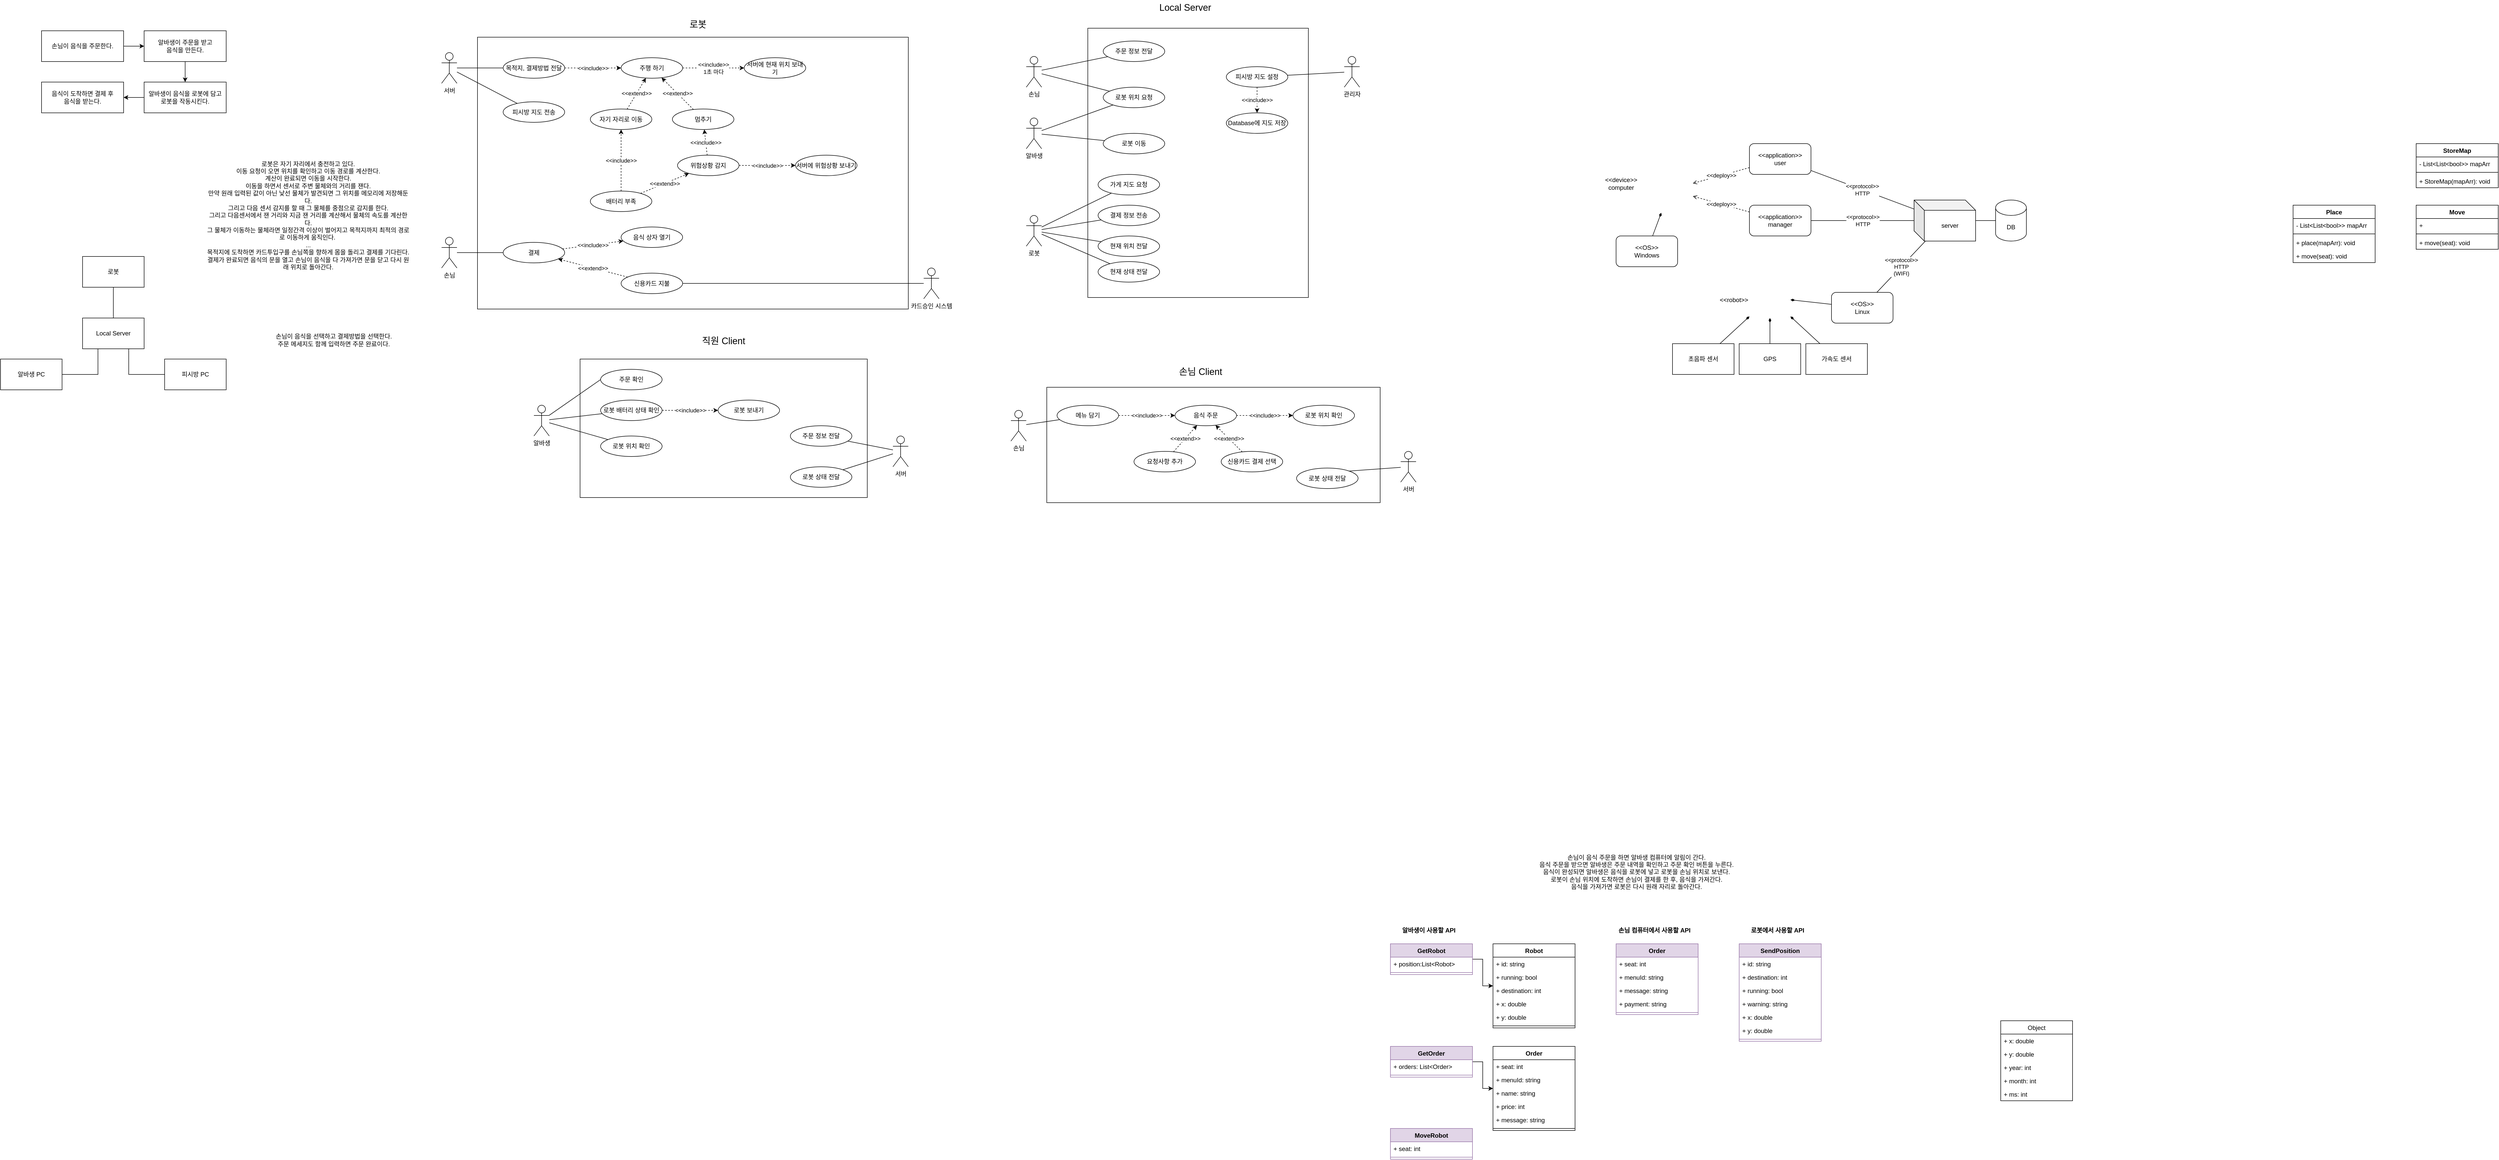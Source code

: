 <mxfile version="20.5.1" type="github">
  <diagram id="C5RBs43oDa-KdzZeNtuy" name="Page-1">
    <mxGraphModel dx="3939" dy="2709" grid="1" gridSize="10" guides="1" tooltips="1" connect="1" arrows="1" fold="1" page="1" pageScale="1" pageWidth="827" pageHeight="1169" math="0" shadow="0">
      <root>
        <mxCell id="WIyWlLk6GJQsqaUBKTNV-0" />
        <mxCell id="WIyWlLk6GJQsqaUBKTNV-1" parent="WIyWlLk6GJQsqaUBKTNV-0" />
        <mxCell id="boHqlnhzObnhQGiScg6p-4" value="" style="rounded=0;whiteSpace=wrap;html=1;fillColor=default;" parent="WIyWlLk6GJQsqaUBKTNV-1" vertex="1">
          <mxGeometry x="-1660" y="-1127.5" width="840" height="530" as="geometry" />
        </mxCell>
        <mxCell id="EA0XSpjeZwfrON8cImh0-27" value="" style="rounded=0;whiteSpace=wrap;html=1;fillColor=default;" parent="WIyWlLk6GJQsqaUBKTNV-1" vertex="1">
          <mxGeometry x="-550" y="-445" width="650" height="225" as="geometry" />
        </mxCell>
        <mxCell id="EA0XSpjeZwfrON8cImh0-26" value="" style="rounded=0;whiteSpace=wrap;html=1;fillColor=default;" parent="WIyWlLk6GJQsqaUBKTNV-1" vertex="1">
          <mxGeometry x="-470" y="-1145" width="430" height="525" as="geometry" />
        </mxCell>
        <mxCell id="LRNxqfhm_rSO2q0IiH9v-185" value="" style="rounded=0;whiteSpace=wrap;html=1;fillColor=default;" parent="WIyWlLk6GJQsqaUBKTNV-1" vertex="1">
          <mxGeometry x="-1460" y="-500" width="560" height="270" as="geometry" />
        </mxCell>
        <mxCell id="EA0XSpjeZwfrON8cImh0-8" style="edgeStyle=none;rounded=0;orthogonalLoop=1;jettySize=auto;html=1;endArrow=none;endFill=0;" parent="WIyWlLk6GJQsqaUBKTNV-1" source="LRNxqfhm_rSO2q0IiH9v-2" target="EA0XSpjeZwfrON8cImh0-4" edge="1">
          <mxGeometry relative="1" as="geometry" />
        </mxCell>
        <mxCell id="LRNxqfhm_rSO2q0IiH9v-2" value="손님" style="shape=umlActor;verticalLabelPosition=bottom;verticalAlign=top;html=1;outlineConnect=0;" parent="WIyWlLk6GJQsqaUBKTNV-1" vertex="1">
          <mxGeometry x="-620" y="-400" width="30" height="60" as="geometry" />
        </mxCell>
        <mxCell id="LRNxqfhm_rSO2q0IiH9v-12" style="rounded=0;orthogonalLoop=1;jettySize=auto;html=1;endArrow=none;endFill=0;" parent="WIyWlLk6GJQsqaUBKTNV-1" source="LRNxqfhm_rSO2q0IiH9v-9" target="LRNxqfhm_rSO2q0IiH9v-10" edge="1">
          <mxGeometry relative="1" as="geometry" />
        </mxCell>
        <mxCell id="LRNxqfhm_rSO2q0IiH9v-16" style="rounded=0;orthogonalLoop=1;jettySize=auto;html=1;endArrow=none;endFill=0;" parent="WIyWlLk6GJQsqaUBKTNV-1" source="LRNxqfhm_rSO2q0IiH9v-9" target="LRNxqfhm_rSO2q0IiH9v-15" edge="1">
          <mxGeometry relative="1" as="geometry" />
        </mxCell>
        <mxCell id="LRNxqfhm_rSO2q0IiH9v-18" style="rounded=0;orthogonalLoop=1;jettySize=auto;html=1;entryX=0;entryY=0.5;entryDx=0;entryDy=0;endArrow=none;endFill=0;" parent="WIyWlLk6GJQsqaUBKTNV-1" source="LRNxqfhm_rSO2q0IiH9v-9" target="LRNxqfhm_rSO2q0IiH9v-17" edge="1">
          <mxGeometry relative="1" as="geometry" />
        </mxCell>
        <mxCell id="LRNxqfhm_rSO2q0IiH9v-9" value="알바생" style="shape=umlActor;verticalLabelPosition=bottom;verticalAlign=top;html=1;outlineConnect=0;" parent="WIyWlLk6GJQsqaUBKTNV-1" vertex="1">
          <mxGeometry x="-1550" y="-410" width="30" height="60" as="geometry" />
        </mxCell>
        <mxCell id="boHqlnhzObnhQGiScg6p-8" value="&amp;lt;&amp;lt;include&amp;gt;&amp;gt;" style="edgeStyle=orthogonalEdgeStyle;rounded=0;orthogonalLoop=1;jettySize=auto;html=1;dashed=1;" parent="WIyWlLk6GJQsqaUBKTNV-1" source="LRNxqfhm_rSO2q0IiH9v-10" target="boHqlnhzObnhQGiScg6p-7" edge="1">
          <mxGeometry relative="1" as="geometry" />
        </mxCell>
        <mxCell id="LRNxqfhm_rSO2q0IiH9v-10" value="로봇 배터리 상태 확인" style="ellipse;whiteSpace=wrap;html=1;" parent="WIyWlLk6GJQsqaUBKTNV-1" vertex="1">
          <mxGeometry x="-1420" y="-420" width="120" height="40" as="geometry" />
        </mxCell>
        <mxCell id="LRNxqfhm_rSO2q0IiH9v-15" value="로봇 위치 확인" style="ellipse;whiteSpace=wrap;html=1;" parent="WIyWlLk6GJQsqaUBKTNV-1" vertex="1">
          <mxGeometry x="-1420" y="-350" width="120" height="40" as="geometry" />
        </mxCell>
        <mxCell id="LRNxqfhm_rSO2q0IiH9v-17" value="주문 확인" style="ellipse;whiteSpace=wrap;html=1;" parent="WIyWlLk6GJQsqaUBKTNV-1" vertex="1">
          <mxGeometry x="-1420" y="-480" width="120" height="40" as="geometry" />
        </mxCell>
        <mxCell id="LRNxqfhm_rSO2q0IiH9v-26" value="Local Server" style="rounded=0;whiteSpace=wrap;html=1;" parent="WIyWlLk6GJQsqaUBKTNV-1" vertex="1">
          <mxGeometry x="-2430" y="-580" width="120" height="60" as="geometry" />
        </mxCell>
        <mxCell id="LRNxqfhm_rSO2q0IiH9v-56" style="edgeStyle=orthogonalEdgeStyle;rounded=0;orthogonalLoop=1;jettySize=auto;html=1;entryX=0.75;entryY=1;entryDx=0;entryDy=0;startArrow=none;startFill=0;endArrow=none;endFill=0;" parent="WIyWlLk6GJQsqaUBKTNV-1" source="LRNxqfhm_rSO2q0IiH9v-27" target="LRNxqfhm_rSO2q0IiH9v-26" edge="1">
          <mxGeometry relative="1" as="geometry" />
        </mxCell>
        <mxCell id="LRNxqfhm_rSO2q0IiH9v-27" value="피시방 PC" style="rounded=0;whiteSpace=wrap;html=1;" parent="WIyWlLk6GJQsqaUBKTNV-1" vertex="1">
          <mxGeometry x="-2270" y="-500" width="120" height="60" as="geometry" />
        </mxCell>
        <mxCell id="LRNxqfhm_rSO2q0IiH9v-55" style="edgeStyle=orthogonalEdgeStyle;rounded=0;orthogonalLoop=1;jettySize=auto;html=1;entryX=0.25;entryY=1;entryDx=0;entryDy=0;startArrow=none;startFill=0;endArrow=none;endFill=0;" parent="WIyWlLk6GJQsqaUBKTNV-1" source="LRNxqfhm_rSO2q0IiH9v-28" target="LRNxqfhm_rSO2q0IiH9v-26" edge="1">
          <mxGeometry relative="1" as="geometry" />
        </mxCell>
        <mxCell id="LRNxqfhm_rSO2q0IiH9v-28" value="알바생 PC" style="rounded=0;whiteSpace=wrap;html=1;" parent="WIyWlLk6GJQsqaUBKTNV-1" vertex="1">
          <mxGeometry x="-2590" y="-500" width="120" height="60" as="geometry" />
        </mxCell>
        <mxCell id="LRNxqfhm_rSO2q0IiH9v-54" style="edgeStyle=orthogonalEdgeStyle;rounded=0;orthogonalLoop=1;jettySize=auto;html=1;startArrow=none;startFill=0;endArrow=none;endFill=0;" parent="WIyWlLk6GJQsqaUBKTNV-1" source="LRNxqfhm_rSO2q0IiH9v-34" target="LRNxqfhm_rSO2q0IiH9v-26" edge="1">
          <mxGeometry relative="1" as="geometry" />
        </mxCell>
        <mxCell id="LRNxqfhm_rSO2q0IiH9v-34" value="로봇" style="rounded=0;whiteSpace=wrap;html=1;" parent="WIyWlLk6GJQsqaUBKTNV-1" vertex="1">
          <mxGeometry x="-2430" y="-700" width="120" height="60" as="geometry" />
        </mxCell>
        <mxCell id="LRNxqfhm_rSO2q0IiH9v-44" value="손님이 음식 주문을 하면 알바생 컴퓨터에 알림이 간다.&lt;br&gt;음식 주문을 받으면 알바생은 주문 내역을 확인하고 주문 확인 버튼을 누른다.&lt;br&gt;음식이 완성되면 알바생은 음식을 로봇에 넣고 로봇을 손님 위치로 보낸다.&lt;br&gt;로봇이 손님 위치에 도착하면 손님이 결제를 한 후, 음식을 가져간다.&lt;br&gt;음식을 가져가면 로봇은 다시 원래 자리로 돌아간다." style="text;html=1;strokeColor=none;fillColor=none;align=center;verticalAlign=middle;whiteSpace=wrap;rounded=0;" parent="WIyWlLk6GJQsqaUBKTNV-1" vertex="1">
          <mxGeometry x="400" y="440" width="400" height="120" as="geometry" />
        </mxCell>
        <mxCell id="LRNxqfhm_rSO2q0IiH9v-48" value="로봇은 자기 자리에서 충전하고 있다.&lt;br&gt;이동 요청이 오면 위치를 확인하고 이동 경로를 계산한다.&lt;br&gt;계산이 완료되면 이동을 시작한다.&lt;br&gt;이동을 하면서 센서로 주변 물체와의 거리를 잰다.&lt;br&gt;만약 원래 입력된 값이 아닌 낯선 물체가 발견되면 그 위치를 메모리에 저장해둔다.&lt;br&gt;그리고 다음 센서 감지를 할 때 그 물체를 중점으로 감지를 한다.&lt;br&gt;그리고 다음센서에서 잰 거리와 지금 잰 거리를 계산해서 물체의 속도를 계산한다.&lt;br&gt;그 물체가 이동하는 물체라면 일정간격 이상이 벌어지고 목적지까지 최적의 경로로 이동하게 움직인다.&amp;nbsp;&lt;br&gt;...&lt;br&gt;목적지에 도착하면 카드투입구를 손님쪽을 향하게 몸을 돌리고 결제를 기다린다.&lt;br&gt;결제가 완료되면 음식의 문을 열고 손님이 음식을 다 가져가면 문을 닫고 다시 원래 위치로 돌아간다." style="text;html=1;strokeColor=none;fillColor=none;align=center;verticalAlign=middle;whiteSpace=wrap;rounded=0;" parent="WIyWlLk6GJQsqaUBKTNV-1" vertex="1">
          <mxGeometry x="-2190" y="-880" width="400" height="200" as="geometry" />
        </mxCell>
        <mxCell id="LRNxqfhm_rSO2q0IiH9v-50" value="손님이 음식을 선택하고 결제방법을 선택한다.&lt;br&gt;주문 메세지도 함께 입력하면 주문 완료이다.&lt;br&gt;" style="text;html=1;strokeColor=none;fillColor=none;align=center;verticalAlign=middle;whiteSpace=wrap;rounded=0;" parent="WIyWlLk6GJQsqaUBKTNV-1" vertex="1">
          <mxGeometry x="-2120" y="-597.5" width="360" height="120" as="geometry" />
        </mxCell>
        <mxCell id="LRNxqfhm_rSO2q0IiH9v-92" style="edgeStyle=orthogonalEdgeStyle;rounded=0;orthogonalLoop=1;jettySize=auto;html=1;startArrow=none;startFill=0;endArrow=classic;endFill=1;" parent="WIyWlLk6GJQsqaUBKTNV-1" source="LRNxqfhm_rSO2q0IiH9v-72" target="LRNxqfhm_rSO2q0IiH9v-82" edge="1">
          <mxGeometry relative="1" as="geometry" />
        </mxCell>
        <mxCell id="LRNxqfhm_rSO2q0IiH9v-72" value="GetRobot" style="swimlane;fontStyle=1;align=center;verticalAlign=top;childLayout=stackLayout;horizontal=1;startSize=26;horizontalStack=0;resizeParent=1;resizeParentMax=0;resizeLast=0;collapsible=1;marginBottom=0;fillColor=#e1d5e7;strokeColor=#9673a6;" parent="WIyWlLk6GJQsqaUBKTNV-1" vertex="1">
          <mxGeometry x="120" y="640" width="160" height="60" as="geometry" />
        </mxCell>
        <mxCell id="LRNxqfhm_rSO2q0IiH9v-81" value="+ position:List&lt;Robot&gt;" style="text;strokeColor=none;fillColor=none;align=left;verticalAlign=top;spacingLeft=4;spacingRight=4;overflow=hidden;rotatable=0;points=[[0,0.5],[1,0.5]];portConstraint=eastwest;" parent="LRNxqfhm_rSO2q0IiH9v-72" vertex="1">
          <mxGeometry y="26" width="160" height="26" as="geometry" />
        </mxCell>
        <mxCell id="LRNxqfhm_rSO2q0IiH9v-74" value="" style="line;strokeWidth=1;fillColor=none;align=left;verticalAlign=middle;spacingTop=-1;spacingLeft=3;spacingRight=3;rotatable=0;labelPosition=right;points=[];portConstraint=eastwest;strokeColor=inherit;" parent="LRNxqfhm_rSO2q0IiH9v-72" vertex="1">
          <mxGeometry y="52" width="160" height="8" as="geometry" />
        </mxCell>
        <mxCell id="LRNxqfhm_rSO2q0IiH9v-96" style="edgeStyle=orthogonalEdgeStyle;rounded=0;orthogonalLoop=1;jettySize=auto;html=1;startArrow=none;startFill=0;endArrow=classic;endFill=1;" parent="WIyWlLk6GJQsqaUBKTNV-1" source="LRNxqfhm_rSO2q0IiH9v-77" target="LRNxqfhm_rSO2q0IiH9v-88" edge="1">
          <mxGeometry relative="1" as="geometry" />
        </mxCell>
        <mxCell id="LRNxqfhm_rSO2q0IiH9v-77" value="GetOrder" style="swimlane;fontStyle=1;align=center;verticalAlign=top;childLayout=stackLayout;horizontal=1;startSize=26;horizontalStack=0;resizeParent=1;resizeParentMax=0;resizeLast=0;collapsible=1;marginBottom=0;fillColor=#e1d5e7;strokeColor=#9673a6;" parent="WIyWlLk6GJQsqaUBKTNV-1" vertex="1">
          <mxGeometry x="120" y="840" width="160" height="60" as="geometry" />
        </mxCell>
        <mxCell id="LRNxqfhm_rSO2q0IiH9v-78" value="+ orders: List&lt;Order&gt;" style="text;strokeColor=none;fillColor=none;align=left;verticalAlign=top;spacingLeft=4;spacingRight=4;overflow=hidden;rotatable=0;points=[[0,0.5],[1,0.5]];portConstraint=eastwest;" parent="LRNxqfhm_rSO2q0IiH9v-77" vertex="1">
          <mxGeometry y="26" width="160" height="26" as="geometry" />
        </mxCell>
        <mxCell id="LRNxqfhm_rSO2q0IiH9v-80" value="" style="line;strokeWidth=1;fillColor=none;align=left;verticalAlign=middle;spacingTop=-1;spacingLeft=3;spacingRight=3;rotatable=0;labelPosition=right;points=[];portConstraint=eastwest;strokeColor=inherit;" parent="LRNxqfhm_rSO2q0IiH9v-77" vertex="1">
          <mxGeometry y="52" width="160" height="8" as="geometry" />
        </mxCell>
        <mxCell id="LRNxqfhm_rSO2q0IiH9v-82" value="Robot" style="swimlane;fontStyle=1;align=center;verticalAlign=top;childLayout=stackLayout;horizontal=1;startSize=26;horizontalStack=0;resizeParent=1;resizeParentMax=0;resizeLast=0;collapsible=1;marginBottom=0;fillColor=none;" parent="WIyWlLk6GJQsqaUBKTNV-1" vertex="1">
          <mxGeometry x="320" y="640" width="160" height="164" as="geometry" />
        </mxCell>
        <mxCell id="LRNxqfhm_rSO2q0IiH9v-83" value="+ id: string" style="text;strokeColor=none;fillColor=none;align=left;verticalAlign=top;spacingLeft=4;spacingRight=4;overflow=hidden;rotatable=0;points=[[0,0.5],[1,0.5]];portConstraint=eastwest;" parent="LRNxqfhm_rSO2q0IiH9v-82" vertex="1">
          <mxGeometry y="26" width="160" height="26" as="geometry" />
        </mxCell>
        <mxCell id="LRNxqfhm_rSO2q0IiH9v-87" value="+ running: bool" style="text;strokeColor=none;fillColor=none;align=left;verticalAlign=top;spacingLeft=4;spacingRight=4;overflow=hidden;rotatable=0;points=[[0,0.5],[1,0.5]];portConstraint=eastwest;" parent="LRNxqfhm_rSO2q0IiH9v-82" vertex="1">
          <mxGeometry y="52" width="160" height="26" as="geometry" />
        </mxCell>
        <mxCell id="LRNxqfhm_rSO2q0IiH9v-147" value="+ destination: int" style="text;strokeColor=none;fillColor=none;align=left;verticalAlign=top;spacingLeft=4;spacingRight=4;overflow=hidden;rotatable=0;points=[[0,0.5],[1,0.5]];portConstraint=eastwest;" parent="LRNxqfhm_rSO2q0IiH9v-82" vertex="1">
          <mxGeometry y="78" width="160" height="26" as="geometry" />
        </mxCell>
        <mxCell id="LRNxqfhm_rSO2q0IiH9v-86" value="+ x: double" style="text;strokeColor=none;fillColor=none;align=left;verticalAlign=top;spacingLeft=4;spacingRight=4;overflow=hidden;rotatable=0;points=[[0,0.5],[1,0.5]];portConstraint=eastwest;" parent="LRNxqfhm_rSO2q0IiH9v-82" vertex="1">
          <mxGeometry y="104" width="160" height="26" as="geometry" />
        </mxCell>
        <mxCell id="LRNxqfhm_rSO2q0IiH9v-84" value="+ y: double" style="text;strokeColor=none;fillColor=none;align=left;verticalAlign=top;spacingLeft=4;spacingRight=4;overflow=hidden;rotatable=0;points=[[0,0.5],[1,0.5]];portConstraint=eastwest;" parent="LRNxqfhm_rSO2q0IiH9v-82" vertex="1">
          <mxGeometry y="130" width="160" height="26" as="geometry" />
        </mxCell>
        <mxCell id="LRNxqfhm_rSO2q0IiH9v-85" value="" style="line;strokeWidth=1;fillColor=none;align=left;verticalAlign=middle;spacingTop=-1;spacingLeft=3;spacingRight=3;rotatable=0;labelPosition=right;points=[];portConstraint=eastwest;strokeColor=inherit;" parent="LRNxqfhm_rSO2q0IiH9v-82" vertex="1">
          <mxGeometry y="156" width="160" height="8" as="geometry" />
        </mxCell>
        <mxCell id="LRNxqfhm_rSO2q0IiH9v-88" value="Order" style="swimlane;fontStyle=1;align=center;verticalAlign=top;childLayout=stackLayout;horizontal=1;startSize=26;horizontalStack=0;resizeParent=1;resizeParentMax=0;resizeLast=0;collapsible=1;marginBottom=0;fillColor=none;" parent="WIyWlLk6GJQsqaUBKTNV-1" vertex="1">
          <mxGeometry x="320" y="840" width="160" height="164" as="geometry" />
        </mxCell>
        <mxCell id="LRNxqfhm_rSO2q0IiH9v-94" value="+ seat: int" style="text;strokeColor=none;fillColor=none;align=left;verticalAlign=top;spacingLeft=4;spacingRight=4;overflow=hidden;rotatable=0;points=[[0,0.5],[1,0.5]];portConstraint=eastwest;" parent="LRNxqfhm_rSO2q0IiH9v-88" vertex="1">
          <mxGeometry y="26" width="160" height="26" as="geometry" />
        </mxCell>
        <mxCell id="LRNxqfhm_rSO2q0IiH9v-89" value="+ menuId: string" style="text;strokeColor=none;fillColor=none;align=left;verticalAlign=top;spacingLeft=4;spacingRight=4;overflow=hidden;rotatable=0;points=[[0,0.5],[1,0.5]];portConstraint=eastwest;" parent="LRNxqfhm_rSO2q0IiH9v-88" vertex="1">
          <mxGeometry y="52" width="160" height="26" as="geometry" />
        </mxCell>
        <mxCell id="LRNxqfhm_rSO2q0IiH9v-90" value="+ name: string" style="text;strokeColor=none;fillColor=none;align=left;verticalAlign=top;spacingLeft=4;spacingRight=4;overflow=hidden;rotatable=0;points=[[0,0.5],[1,0.5]];portConstraint=eastwest;" parent="LRNxqfhm_rSO2q0IiH9v-88" vertex="1">
          <mxGeometry y="78" width="160" height="26" as="geometry" />
        </mxCell>
        <mxCell id="LRNxqfhm_rSO2q0IiH9v-162" value="+ price: int" style="text;strokeColor=none;fillColor=none;align=left;verticalAlign=top;spacingLeft=4;spacingRight=4;overflow=hidden;rotatable=0;points=[[0,0.5],[1,0.5]];portConstraint=eastwest;" parent="LRNxqfhm_rSO2q0IiH9v-88" vertex="1">
          <mxGeometry y="104" width="160" height="26" as="geometry" />
        </mxCell>
        <mxCell id="LRNxqfhm_rSO2q0IiH9v-93" value="+ message: string" style="text;strokeColor=none;fillColor=none;align=left;verticalAlign=top;spacingLeft=4;spacingRight=4;overflow=hidden;rotatable=0;points=[[0,0.5],[1,0.5]];portConstraint=eastwest;" parent="LRNxqfhm_rSO2q0IiH9v-88" vertex="1">
          <mxGeometry y="130" width="160" height="26" as="geometry" />
        </mxCell>
        <mxCell id="LRNxqfhm_rSO2q0IiH9v-91" value="" style="line;strokeWidth=1;fillColor=none;align=left;verticalAlign=middle;spacingTop=-1;spacingLeft=3;spacingRight=3;rotatable=0;labelPosition=right;points=[];portConstraint=eastwest;strokeColor=inherit;" parent="LRNxqfhm_rSO2q0IiH9v-88" vertex="1">
          <mxGeometry y="156" width="160" height="8" as="geometry" />
        </mxCell>
        <mxCell id="LRNxqfhm_rSO2q0IiH9v-110" value="알바생이 사용할 API" style="text;align=center;fontStyle=1;verticalAlign=middle;spacingLeft=3;spacingRight=3;strokeColor=none;rotatable=0;points=[[0,0.5],[1,0.5]];portConstraint=eastwest;fillColor=none;" parent="WIyWlLk6GJQsqaUBKTNV-1" vertex="1">
          <mxGeometry x="120" y="600" width="150" height="26" as="geometry" />
        </mxCell>
        <mxCell id="LRNxqfhm_rSO2q0IiH9v-111" value="MoveRobot" style="swimlane;fontStyle=1;align=center;verticalAlign=top;childLayout=stackLayout;horizontal=1;startSize=26;horizontalStack=0;resizeParent=1;resizeParentMax=0;resizeLast=0;collapsible=1;marginBottom=0;fillColor=#e1d5e7;strokeColor=#9673a6;" parent="WIyWlLk6GJQsqaUBKTNV-1" vertex="1">
          <mxGeometry x="120" y="1000" width="160" height="60" as="geometry" />
        </mxCell>
        <mxCell id="LRNxqfhm_rSO2q0IiH9v-112" value="+ seat: int" style="text;strokeColor=none;fillColor=none;align=left;verticalAlign=top;spacingLeft=4;spacingRight=4;overflow=hidden;rotatable=0;points=[[0,0.5],[1,0.5]];portConstraint=eastwest;" parent="LRNxqfhm_rSO2q0IiH9v-111" vertex="1">
          <mxGeometry y="26" width="160" height="26" as="geometry" />
        </mxCell>
        <mxCell id="LRNxqfhm_rSO2q0IiH9v-113" value="" style="line;strokeWidth=1;fillColor=none;align=left;verticalAlign=middle;spacingTop=-1;spacingLeft=3;spacingRight=3;rotatable=0;labelPosition=right;points=[];portConstraint=eastwest;strokeColor=inherit;" parent="LRNxqfhm_rSO2q0IiH9v-111" vertex="1">
          <mxGeometry y="52" width="160" height="8" as="geometry" />
        </mxCell>
        <mxCell id="LRNxqfhm_rSO2q0IiH9v-124" value="손님 컴퓨터에서 사용할 API" style="text;align=center;fontStyle=1;verticalAlign=middle;spacingLeft=3;spacingRight=3;strokeColor=none;rotatable=0;points=[[0,0.5],[1,0.5]];portConstraint=eastwest;fillColor=none;" parent="WIyWlLk6GJQsqaUBKTNV-1" vertex="1">
          <mxGeometry x="560" y="600" width="150" height="26" as="geometry" />
        </mxCell>
        <mxCell id="LRNxqfhm_rSO2q0IiH9v-125" value="Order" style="swimlane;fontStyle=1;align=center;verticalAlign=top;childLayout=stackLayout;horizontal=1;startSize=26;horizontalStack=0;resizeParent=1;resizeParentMax=0;resizeLast=0;collapsible=1;marginBottom=0;fillColor=#e1d5e7;strokeColor=#9673a6;" parent="WIyWlLk6GJQsqaUBKTNV-1" vertex="1">
          <mxGeometry x="560" y="640" width="160" height="138" as="geometry" />
        </mxCell>
        <mxCell id="LRNxqfhm_rSO2q0IiH9v-126" value="+ seat: int" style="text;strokeColor=none;fillColor=none;align=left;verticalAlign=top;spacingLeft=4;spacingRight=4;overflow=hidden;rotatable=0;points=[[0,0.5],[1,0.5]];portConstraint=eastwest;" parent="LRNxqfhm_rSO2q0IiH9v-125" vertex="1">
          <mxGeometry y="26" width="160" height="26" as="geometry" />
        </mxCell>
        <mxCell id="LRNxqfhm_rSO2q0IiH9v-165" value="+ menuId: string" style="text;strokeColor=none;fillColor=none;align=left;verticalAlign=top;spacingLeft=4;spacingRight=4;overflow=hidden;rotatable=0;points=[[0,0.5],[1,0.5]];portConstraint=eastwest;" parent="LRNxqfhm_rSO2q0IiH9v-125" vertex="1">
          <mxGeometry y="52" width="160" height="26" as="geometry" />
        </mxCell>
        <mxCell id="LRNxqfhm_rSO2q0IiH9v-128" value="+ message: string" style="text;strokeColor=none;fillColor=none;align=left;verticalAlign=top;spacingLeft=4;spacingRight=4;overflow=hidden;rotatable=0;points=[[0,0.5],[1,0.5]];portConstraint=eastwest;" parent="LRNxqfhm_rSO2q0IiH9v-125" vertex="1">
          <mxGeometry y="78" width="160" height="26" as="geometry" />
        </mxCell>
        <mxCell id="LRNxqfhm_rSO2q0IiH9v-129" value="+ payment: string" style="text;strokeColor=none;fillColor=none;align=left;verticalAlign=top;spacingLeft=4;spacingRight=4;overflow=hidden;rotatable=0;points=[[0,0.5],[1,0.5]];portConstraint=eastwest;" parent="LRNxqfhm_rSO2q0IiH9v-125" vertex="1">
          <mxGeometry y="104" width="160" height="26" as="geometry" />
        </mxCell>
        <mxCell id="LRNxqfhm_rSO2q0IiH9v-127" value="" style="line;strokeWidth=1;fillColor=none;align=left;verticalAlign=middle;spacingTop=-1;spacingLeft=3;spacingRight=3;rotatable=0;labelPosition=right;points=[];portConstraint=eastwest;strokeColor=inherit;" parent="LRNxqfhm_rSO2q0IiH9v-125" vertex="1">
          <mxGeometry y="130" width="160" height="8" as="geometry" />
        </mxCell>
        <mxCell id="LRNxqfhm_rSO2q0IiH9v-138" value="로봇에서 사용할 API" style="text;align=center;fontStyle=1;verticalAlign=middle;spacingLeft=3;spacingRight=3;strokeColor=none;rotatable=0;points=[[0,0.5],[1,0.5]];portConstraint=eastwest;fillColor=none;" parent="WIyWlLk6GJQsqaUBKTNV-1" vertex="1">
          <mxGeometry x="800" y="600" width="150" height="26" as="geometry" />
        </mxCell>
        <mxCell id="LRNxqfhm_rSO2q0IiH9v-140" value="SendPosition" style="swimlane;fontStyle=1;align=center;verticalAlign=top;childLayout=stackLayout;horizontal=1;startSize=26;horizontalStack=0;resizeParent=1;resizeParentMax=0;resizeLast=0;collapsible=1;marginBottom=0;fillColor=#e1d5e7;strokeColor=#9673a6;" parent="WIyWlLk6GJQsqaUBKTNV-1" vertex="1">
          <mxGeometry x="800" y="640" width="160" height="190" as="geometry" />
        </mxCell>
        <mxCell id="LRNxqfhm_rSO2q0IiH9v-141" value="+ id: string" style="text;strokeColor=none;fillColor=none;align=left;verticalAlign=top;spacingLeft=4;spacingRight=4;overflow=hidden;rotatable=0;points=[[0,0.5],[1,0.5]];portConstraint=eastwest;" parent="LRNxqfhm_rSO2q0IiH9v-140" vertex="1">
          <mxGeometry y="26" width="160" height="26" as="geometry" />
        </mxCell>
        <mxCell id="LRNxqfhm_rSO2q0IiH9v-148" value="+ destination: int" style="text;strokeColor=none;fillColor=none;align=left;verticalAlign=top;spacingLeft=4;spacingRight=4;overflow=hidden;rotatable=0;points=[[0,0.5],[1,0.5]];portConstraint=eastwest;" parent="LRNxqfhm_rSO2q0IiH9v-140" vertex="1">
          <mxGeometry y="52" width="160" height="26" as="geometry" />
        </mxCell>
        <mxCell id="LRNxqfhm_rSO2q0IiH9v-152" value="+ running: bool" style="text;strokeColor=none;fillColor=none;align=left;verticalAlign=top;spacingLeft=4;spacingRight=4;overflow=hidden;rotatable=0;points=[[0,0.5],[1,0.5]];portConstraint=eastwest;" parent="LRNxqfhm_rSO2q0IiH9v-140" vertex="1">
          <mxGeometry y="78" width="160" height="26" as="geometry" />
        </mxCell>
        <mxCell id="LRNxqfhm_rSO2q0IiH9v-150" value="+ warning: string" style="text;strokeColor=none;fillColor=none;align=left;verticalAlign=top;spacingLeft=4;spacingRight=4;overflow=hidden;rotatable=0;points=[[0,0.5],[1,0.5]];portConstraint=eastwest;" parent="LRNxqfhm_rSO2q0IiH9v-140" vertex="1">
          <mxGeometry y="104" width="160" height="26" as="geometry" />
        </mxCell>
        <mxCell id="LRNxqfhm_rSO2q0IiH9v-143" value="+ x: double" style="text;strokeColor=none;fillColor=none;align=left;verticalAlign=top;spacingLeft=4;spacingRight=4;overflow=hidden;rotatable=0;points=[[0,0.5],[1,0.5]];portConstraint=eastwest;" parent="LRNxqfhm_rSO2q0IiH9v-140" vertex="1">
          <mxGeometry y="130" width="160" height="26" as="geometry" />
        </mxCell>
        <mxCell id="LRNxqfhm_rSO2q0IiH9v-144" value="+ y: double" style="text;strokeColor=none;fillColor=none;align=left;verticalAlign=top;spacingLeft=4;spacingRight=4;overflow=hidden;rotatable=0;points=[[0,0.5],[1,0.5]];portConstraint=eastwest;" parent="LRNxqfhm_rSO2q0IiH9v-140" vertex="1">
          <mxGeometry y="156" width="160" height="26" as="geometry" />
        </mxCell>
        <mxCell id="LRNxqfhm_rSO2q0IiH9v-145" value="" style="line;strokeWidth=1;fillColor=none;align=left;verticalAlign=middle;spacingTop=-1;spacingLeft=3;spacingRight=3;rotatable=0;labelPosition=right;points=[];portConstraint=eastwest;strokeColor=inherit;" parent="LRNxqfhm_rSO2q0IiH9v-140" vertex="1">
          <mxGeometry y="182" width="160" height="8" as="geometry" />
        </mxCell>
        <mxCell id="LRNxqfhm_rSO2q0IiH9v-189" style="edgeStyle=none;rounded=0;orthogonalLoop=1;jettySize=auto;html=1;strokeColor=default;startArrow=none;startFill=0;endArrow=none;endFill=0;" parent="WIyWlLk6GJQsqaUBKTNV-1" source="LRNxqfhm_rSO2q0IiH9v-180" target="LRNxqfhm_rSO2q0IiH9v-188" edge="1">
          <mxGeometry relative="1" as="geometry" />
        </mxCell>
        <mxCell id="EA0XSpjeZwfrON8cImh0-64" style="edgeStyle=none;rounded=0;orthogonalLoop=1;jettySize=auto;html=1;endArrow=none;endFill=0;" parent="WIyWlLk6GJQsqaUBKTNV-1" source="LRNxqfhm_rSO2q0IiH9v-180" target="EA0XSpjeZwfrON8cImh0-63" edge="1">
          <mxGeometry relative="1" as="geometry" />
        </mxCell>
        <mxCell id="LRNxqfhm_rSO2q0IiH9v-180" value="서버" style="shape=umlActor;verticalLabelPosition=bottom;verticalAlign=top;html=1;outlineConnect=0;" parent="WIyWlLk6GJQsqaUBKTNV-1" vertex="1">
          <mxGeometry x="-1730" y="-1097.5" width="30" height="60" as="geometry" />
        </mxCell>
        <mxCell id="EA0XSpjeZwfrON8cImh0-107" value="&lt;meta charset=&quot;utf-8&quot;&gt;&lt;span style=&quot;color: rgb(0, 0, 0); font-family: Helvetica; font-size: 11px; font-style: normal; font-variant-ligatures: normal; font-variant-caps: normal; font-weight: 400; letter-spacing: normal; orphans: 2; text-align: center; text-indent: 0px; text-transform: none; widows: 2; word-spacing: 0px; -webkit-text-stroke-width: 0px; background-color: rgb(255, 255, 255); text-decoration-thickness: initial; text-decoration-style: initial; text-decoration-color: initial; float: none; display: inline !important;&quot;&gt;&amp;lt;&amp;lt;include&amp;gt;&amp;gt;&lt;/span&gt;" style="edgeStyle=none;rounded=0;orthogonalLoop=1;jettySize=auto;html=1;fontSize=11;endArrow=classic;endFill=1;dashed=1;" parent="WIyWlLk6GJQsqaUBKTNV-1" source="LRNxqfhm_rSO2q0IiH9v-188" target="LRNxqfhm_rSO2q0IiH9v-205" edge="1">
          <mxGeometry relative="1" as="geometry" />
        </mxCell>
        <mxCell id="LRNxqfhm_rSO2q0IiH9v-188" value="목적지, 결제방법 전달" style="ellipse;whiteSpace=wrap;html=1;" parent="WIyWlLk6GJQsqaUBKTNV-1" vertex="1">
          <mxGeometry x="-1610" y="-1087.5" width="120" height="40" as="geometry" />
        </mxCell>
        <mxCell id="LRNxqfhm_rSO2q0IiH9v-198" value="Object" style="swimlane;fontStyle=0;childLayout=stackLayout;horizontal=1;startSize=26;fillColor=none;horizontalStack=0;resizeParent=1;resizeParentMax=0;resizeLast=0;collapsible=1;marginBottom=0;" parent="WIyWlLk6GJQsqaUBKTNV-1" vertex="1">
          <mxGeometry x="1310" y="790" width="140" height="156" as="geometry" />
        </mxCell>
        <mxCell id="LRNxqfhm_rSO2q0IiH9v-199" value="+ x: double" style="text;strokeColor=none;fillColor=none;align=left;verticalAlign=top;spacingLeft=4;spacingRight=4;overflow=hidden;rotatable=0;points=[[0,0.5],[1,0.5]];portConstraint=eastwest;" parent="LRNxqfhm_rSO2q0IiH9v-198" vertex="1">
          <mxGeometry y="26" width="140" height="26" as="geometry" />
        </mxCell>
        <mxCell id="LRNxqfhm_rSO2q0IiH9v-200" value="+ y: double" style="text;strokeColor=none;fillColor=none;align=left;verticalAlign=top;spacingLeft=4;spacingRight=4;overflow=hidden;rotatable=0;points=[[0,0.5],[1,0.5]];portConstraint=eastwest;" parent="LRNxqfhm_rSO2q0IiH9v-198" vertex="1">
          <mxGeometry y="52" width="140" height="26" as="geometry" />
        </mxCell>
        <mxCell id="LRNxqfhm_rSO2q0IiH9v-202" value="+ year: int" style="text;strokeColor=none;fillColor=none;align=left;verticalAlign=top;spacingLeft=4;spacingRight=4;overflow=hidden;rotatable=0;points=[[0,0.5],[1,0.5]];portConstraint=eastwest;" parent="LRNxqfhm_rSO2q0IiH9v-198" vertex="1">
          <mxGeometry y="78" width="140" height="26" as="geometry" />
        </mxCell>
        <mxCell id="LRNxqfhm_rSO2q0IiH9v-203" value="+ month: int" style="text;strokeColor=none;fillColor=none;align=left;verticalAlign=top;spacingLeft=4;spacingRight=4;overflow=hidden;rotatable=0;points=[[0,0.5],[1,0.5]];portConstraint=eastwest;" parent="LRNxqfhm_rSO2q0IiH9v-198" vertex="1">
          <mxGeometry y="104" width="140" height="26" as="geometry" />
        </mxCell>
        <mxCell id="LRNxqfhm_rSO2q0IiH9v-201" value="+ ms: int" style="text;strokeColor=none;fillColor=none;align=left;verticalAlign=top;spacingLeft=4;spacingRight=4;overflow=hidden;rotatable=0;points=[[0,0.5],[1,0.5]];portConstraint=eastwest;" parent="LRNxqfhm_rSO2q0IiH9v-198" vertex="1">
          <mxGeometry y="130" width="140" height="26" as="geometry" />
        </mxCell>
        <mxCell id="EA0XSpjeZwfrON8cImh0-108" value="&lt;span style=&quot;color: rgb(0, 0, 0); font-family: Helvetica; font-size: 11px; font-style: normal; font-variant-ligatures: normal; font-variant-caps: normal; font-weight: 400; letter-spacing: normal; orphans: 2; text-align: center; text-indent: 0px; text-transform: none; widows: 2; word-spacing: 0px; -webkit-text-stroke-width: 0px; background-color: rgb(255, 255, 255); text-decoration-thickness: initial; text-decoration-style: initial; text-decoration-color: initial; float: none; display: inline !important;&quot;&gt;&amp;lt;&amp;lt;include&amp;gt;&amp;gt;&lt;br&gt;1초 마다&lt;br&gt;&lt;/span&gt;" style="edgeStyle=none;rounded=0;orthogonalLoop=1;jettySize=auto;html=1;dashed=1;fontSize=11;endArrow=classic;endFill=1;" parent="WIyWlLk6GJQsqaUBKTNV-1" source="LRNxqfhm_rSO2q0IiH9v-205" target="EA0XSpjeZwfrON8cImh0-60" edge="1">
          <mxGeometry relative="1" as="geometry" />
        </mxCell>
        <mxCell id="LRNxqfhm_rSO2q0IiH9v-205" value="주행 하기" style="ellipse;whiteSpace=wrap;html=1;" parent="WIyWlLk6GJQsqaUBKTNV-1" vertex="1">
          <mxGeometry x="-1380" y="-1087.5" width="120" height="40" as="geometry" />
        </mxCell>
        <mxCell id="LRNxqfhm_rSO2q0IiH9v-227" style="edgeStyle=none;rounded=0;orthogonalLoop=1;jettySize=auto;html=1;strokeColor=default;startArrow=none;startFill=0;endArrow=none;endFill=0;" parent="WIyWlLk6GJQsqaUBKTNV-1" source="LRNxqfhm_rSO2q0IiH9v-218" target="LRNxqfhm_rSO2q0IiH9v-222" edge="1">
          <mxGeometry relative="1" as="geometry" />
        </mxCell>
        <mxCell id="LRNxqfhm_rSO2q0IiH9v-218" value="손님" style="shape=umlActor;verticalLabelPosition=bottom;verticalAlign=top;html=1;outlineConnect=0;" parent="WIyWlLk6GJQsqaUBKTNV-1" vertex="1">
          <mxGeometry x="-1730" y="-737.5" width="30" height="60" as="geometry" />
        </mxCell>
        <mxCell id="boHqlnhzObnhQGiScg6p-29" value="&amp;lt;&amp;lt;include&amp;gt;&amp;gt;" style="edgeStyle=none;rounded=0;orthogonalLoop=1;jettySize=auto;html=1;dashed=1;endArrow=classic;endFill=1;" parent="WIyWlLk6GJQsqaUBKTNV-1" source="LRNxqfhm_rSO2q0IiH9v-222" target="boHqlnhzObnhQGiScg6p-28" edge="1">
          <mxGeometry relative="1" as="geometry" />
        </mxCell>
        <mxCell id="LRNxqfhm_rSO2q0IiH9v-222" value="결제" style="ellipse;whiteSpace=wrap;html=1;" parent="WIyWlLk6GJQsqaUBKTNV-1" vertex="1">
          <mxGeometry x="-1610" y="-727.5" width="120" height="40" as="geometry" />
        </mxCell>
        <mxCell id="LRNxqfhm_rSO2q0IiH9v-223" value="카드승인 시스템" style="shape=umlActor;verticalLabelPosition=bottom;verticalAlign=top;html=1;outlineConnect=0;" parent="WIyWlLk6GJQsqaUBKTNV-1" vertex="1">
          <mxGeometry x="-790" y="-677.5" width="30" height="60" as="geometry" />
        </mxCell>
        <mxCell id="LRNxqfhm_rSO2q0IiH9v-224" value="&amp;lt;&amp;lt;extend&amp;gt;&amp;gt;" style="rounded=0;orthogonalLoop=1;jettySize=auto;html=1;dashed=1;startArrow=none;startFill=0;endArrow=classic;endFill=1;" parent="WIyWlLk6GJQsqaUBKTNV-1" source="LRNxqfhm_rSO2q0IiH9v-226" target="LRNxqfhm_rSO2q0IiH9v-222" edge="1">
          <mxGeometry relative="1" as="geometry" />
        </mxCell>
        <mxCell id="LRNxqfhm_rSO2q0IiH9v-225" value="" style="edgeStyle=none;rounded=0;orthogonalLoop=1;jettySize=auto;html=1;strokeColor=default;startArrow=none;startFill=0;endArrow=none;endFill=0;" parent="WIyWlLk6GJQsqaUBKTNV-1" source="LRNxqfhm_rSO2q0IiH9v-226" target="LRNxqfhm_rSO2q0IiH9v-223" edge="1">
          <mxGeometry relative="1" as="geometry" />
        </mxCell>
        <mxCell id="LRNxqfhm_rSO2q0IiH9v-226" value="신용카드 지불" style="ellipse;whiteSpace=wrap;html=1;" parent="WIyWlLk6GJQsqaUBKTNV-1" vertex="1">
          <mxGeometry x="-1380" y="-667.5" width="120" height="40" as="geometry" />
        </mxCell>
        <mxCell id="EA0XSpjeZwfrON8cImh0-28" value="&amp;lt;&amp;lt;extend&amp;gt;&amp;gt;" style="edgeStyle=none;rounded=0;orthogonalLoop=1;jettySize=auto;html=1;dashed=1;endArrow=classic;endFill=1;" parent="WIyWlLk6GJQsqaUBKTNV-1" source="EA0XSpjeZwfrON8cImh0-0" target="EA0XSpjeZwfrON8cImh0-24" edge="1">
          <mxGeometry relative="1" as="geometry" />
        </mxCell>
        <mxCell id="EA0XSpjeZwfrON8cImh0-0" value="요청사항 추가" style="ellipse;whiteSpace=wrap;html=1;" parent="WIyWlLk6GJQsqaUBKTNV-1" vertex="1">
          <mxGeometry x="-380" y="-320" width="120" height="40" as="geometry" />
        </mxCell>
        <mxCell id="EA0XSpjeZwfrON8cImh0-5" value="&amp;lt;&amp;lt;include&amp;gt;&amp;gt;" style="edgeStyle=none;rounded=0;orthogonalLoop=1;jettySize=auto;html=1;endArrow=classic;endFill=1;dashed=1;" parent="WIyWlLk6GJQsqaUBKTNV-1" source="EA0XSpjeZwfrON8cImh0-4" target="EA0XSpjeZwfrON8cImh0-24" edge="1">
          <mxGeometry relative="1" as="geometry">
            <mxPoint x="-300" y="-390" as="targetPoint" />
          </mxGeometry>
        </mxCell>
        <mxCell id="EA0XSpjeZwfrON8cImh0-4" value="메뉴 담기" style="ellipse;whiteSpace=wrap;html=1;" parent="WIyWlLk6GJQsqaUBKTNV-1" vertex="1">
          <mxGeometry x="-530" y="-410" width="120" height="40" as="geometry" />
        </mxCell>
        <mxCell id="EA0XSpjeZwfrON8cImh0-16" style="edgeStyle=none;rounded=0;orthogonalLoop=1;jettySize=auto;html=1;endArrow=classic;endFill=1;" parent="WIyWlLk6GJQsqaUBKTNV-1" source="EA0XSpjeZwfrON8cImh0-10" target="EA0XSpjeZwfrON8cImh0-12" edge="1">
          <mxGeometry relative="1" as="geometry" />
        </mxCell>
        <mxCell id="EA0XSpjeZwfrON8cImh0-10" value="손님이 음식을 주문한다." style="rounded=0;whiteSpace=wrap;html=1;" parent="WIyWlLk6GJQsqaUBKTNV-1" vertex="1">
          <mxGeometry x="-2510" y="-1140" width="160" height="60" as="geometry" />
        </mxCell>
        <mxCell id="EA0XSpjeZwfrON8cImh0-17" style="edgeStyle=none;rounded=0;orthogonalLoop=1;jettySize=auto;html=1;endArrow=classic;endFill=1;" parent="WIyWlLk6GJQsqaUBKTNV-1" source="EA0XSpjeZwfrON8cImh0-12" target="EA0XSpjeZwfrON8cImh0-13" edge="1">
          <mxGeometry relative="1" as="geometry" />
        </mxCell>
        <mxCell id="EA0XSpjeZwfrON8cImh0-12" value="알바생이 주문을 받고&lt;br&gt;음식을 만든다." style="rounded=0;whiteSpace=wrap;html=1;" parent="WIyWlLk6GJQsqaUBKTNV-1" vertex="1">
          <mxGeometry x="-2310" y="-1140" width="160" height="60" as="geometry" />
        </mxCell>
        <mxCell id="EA0XSpjeZwfrON8cImh0-18" style="edgeStyle=none;rounded=0;orthogonalLoop=1;jettySize=auto;html=1;endArrow=classic;endFill=1;" parent="WIyWlLk6GJQsqaUBKTNV-1" source="EA0XSpjeZwfrON8cImh0-13" target="EA0XSpjeZwfrON8cImh0-14" edge="1">
          <mxGeometry relative="1" as="geometry" />
        </mxCell>
        <mxCell id="EA0XSpjeZwfrON8cImh0-13" value="알바생이 음식을 로봇에 담고&lt;br&gt;로봇을 작동시킨다." style="rounded=0;whiteSpace=wrap;html=1;" parent="WIyWlLk6GJQsqaUBKTNV-1" vertex="1">
          <mxGeometry x="-2310" y="-1040" width="160" height="60" as="geometry" />
        </mxCell>
        <mxCell id="EA0XSpjeZwfrON8cImh0-14" value="음식이 도착하면 결제 후&lt;br&gt;음식을 받는다." style="rounded=0;whiteSpace=wrap;html=1;" parent="WIyWlLk6GJQsqaUBKTNV-1" vertex="1">
          <mxGeometry x="-2510" y="-1040" width="160" height="60" as="geometry" />
        </mxCell>
        <mxCell id="EA0XSpjeZwfrON8cImh0-71" value="&amp;lt;&amp;lt;include&amp;gt;&amp;gt;" style="edgeStyle=none;rounded=0;orthogonalLoop=1;jettySize=auto;html=1;dashed=1;fontSize=11;endArrow=classic;endFill=1;" parent="WIyWlLk6GJQsqaUBKTNV-1" source="EA0XSpjeZwfrON8cImh0-24" target="EA0XSpjeZwfrON8cImh0-67" edge="1">
          <mxGeometry relative="1" as="geometry" />
        </mxCell>
        <mxCell id="EA0XSpjeZwfrON8cImh0-24" value="음식 주문" style="ellipse;whiteSpace=wrap;html=1;" parent="WIyWlLk6GJQsqaUBKTNV-1" vertex="1">
          <mxGeometry x="-300" y="-410" width="120" height="40" as="geometry" />
        </mxCell>
        <mxCell id="EA0XSpjeZwfrON8cImh0-60" value="서버에 현재 위치 보내기" style="ellipse;whiteSpace=wrap;html=1;" parent="WIyWlLk6GJQsqaUBKTNV-1" vertex="1">
          <mxGeometry x="-1140" y="-1087.5" width="120" height="40" as="geometry" />
        </mxCell>
        <mxCell id="EA0XSpjeZwfrON8cImh0-63" value="피시방 지도 전송" style="ellipse;whiteSpace=wrap;html=1;" parent="WIyWlLk6GJQsqaUBKTNV-1" vertex="1">
          <mxGeometry x="-1610" y="-1001.5" width="120" height="40" as="geometry" />
        </mxCell>
        <mxCell id="EA0XSpjeZwfrON8cImh0-65" value="손님 Client" style="text;html=1;strokeColor=none;fillColor=none;align=center;verticalAlign=middle;whiteSpace=wrap;rounded=0;fontSize=18;" parent="WIyWlLk6GJQsqaUBKTNV-1" vertex="1">
          <mxGeometry x="-330" y="-490" width="160" height="30" as="geometry" />
        </mxCell>
        <mxCell id="EA0XSpjeZwfrON8cImh0-67" value="로봇 위치 확인" style="ellipse;whiteSpace=wrap;html=1;" parent="WIyWlLk6GJQsqaUBKTNV-1" vertex="1">
          <mxGeometry x="-70" y="-410" width="120" height="40" as="geometry" />
        </mxCell>
        <mxCell id="EA0XSpjeZwfrON8cImh0-70" value="&amp;lt;&amp;lt;extend&amp;gt;&amp;gt;" style="edgeStyle=none;rounded=0;orthogonalLoop=1;jettySize=auto;html=1;fontSize=11;endArrow=classic;endFill=1;dashed=1;" parent="WIyWlLk6GJQsqaUBKTNV-1" source="EA0XSpjeZwfrON8cImh0-69" target="EA0XSpjeZwfrON8cImh0-24" edge="1">
          <mxGeometry relative="1" as="geometry" />
        </mxCell>
        <mxCell id="EA0XSpjeZwfrON8cImh0-69" value="신용카드 결제 선택" style="ellipse;whiteSpace=wrap;html=1;" parent="WIyWlLk6GJQsqaUBKTNV-1" vertex="1">
          <mxGeometry x="-210" y="-320" width="120" height="40" as="geometry" />
        </mxCell>
        <mxCell id="EA0XSpjeZwfrON8cImh0-74" style="edgeStyle=none;rounded=0;orthogonalLoop=1;jettySize=auto;html=1;entryX=1;entryY=0;entryDx=0;entryDy=0;fontSize=11;endArrow=none;endFill=0;" parent="WIyWlLk6GJQsqaUBKTNV-1" source="EA0XSpjeZwfrON8cImh0-72" target="EA0XSpjeZwfrON8cImh0-73" edge="1">
          <mxGeometry relative="1" as="geometry" />
        </mxCell>
        <mxCell id="EA0XSpjeZwfrON8cImh0-72" value="서버" style="shape=umlActor;verticalLabelPosition=bottom;verticalAlign=top;html=1;outlineConnect=0;" parent="WIyWlLk6GJQsqaUBKTNV-1" vertex="1">
          <mxGeometry x="140" y="-320" width="30" height="60" as="geometry" />
        </mxCell>
        <mxCell id="EA0XSpjeZwfrON8cImh0-73" value="로봇 상태 전달" style="ellipse;whiteSpace=wrap;html=1;" parent="WIyWlLk6GJQsqaUBKTNV-1" vertex="1">
          <mxGeometry x="-63" y="-287.5" width="120" height="40" as="geometry" />
        </mxCell>
        <mxCell id="EA0XSpjeZwfrON8cImh0-78" style="edgeStyle=none;rounded=0;orthogonalLoop=1;jettySize=auto;html=1;entryX=1;entryY=0;entryDx=0;entryDy=0;fontSize=11;endArrow=none;endFill=0;" parent="WIyWlLk6GJQsqaUBKTNV-1" source="EA0XSpjeZwfrON8cImh0-79" target="EA0XSpjeZwfrON8cImh0-80" edge="1">
          <mxGeometry relative="1" as="geometry" />
        </mxCell>
        <mxCell id="EA0XSpjeZwfrON8cImh0-82" style="edgeStyle=none;rounded=0;orthogonalLoop=1;jettySize=auto;html=1;fontSize=11;endArrow=none;endFill=0;" parent="WIyWlLk6GJQsqaUBKTNV-1" source="EA0XSpjeZwfrON8cImh0-79" target="EA0XSpjeZwfrON8cImh0-81" edge="1">
          <mxGeometry relative="1" as="geometry" />
        </mxCell>
        <mxCell id="EA0XSpjeZwfrON8cImh0-79" value="서버" style="shape=umlActor;verticalLabelPosition=bottom;verticalAlign=top;html=1;outlineConnect=0;" parent="WIyWlLk6GJQsqaUBKTNV-1" vertex="1">
          <mxGeometry x="-850" y="-350" width="30" height="60" as="geometry" />
        </mxCell>
        <mxCell id="EA0XSpjeZwfrON8cImh0-80" value="로봇 상태 전달" style="ellipse;whiteSpace=wrap;html=1;" parent="WIyWlLk6GJQsqaUBKTNV-1" vertex="1">
          <mxGeometry x="-1050" y="-290" width="120" height="40" as="geometry" />
        </mxCell>
        <mxCell id="EA0XSpjeZwfrON8cImh0-81" value="주문 정보 전달" style="ellipse;whiteSpace=wrap;html=1;" parent="WIyWlLk6GJQsqaUBKTNV-1" vertex="1">
          <mxGeometry x="-1050" y="-370" width="120" height="40" as="geometry" />
        </mxCell>
        <mxCell id="EA0XSpjeZwfrON8cImh0-88" style="edgeStyle=none;rounded=0;orthogonalLoop=1;jettySize=auto;html=1;fontSize=11;endArrow=none;endFill=0;" parent="WIyWlLk6GJQsqaUBKTNV-1" source="EA0XSpjeZwfrON8cImh0-83" target="EA0XSpjeZwfrON8cImh0-87" edge="1">
          <mxGeometry relative="1" as="geometry" />
        </mxCell>
        <mxCell id="EA0XSpjeZwfrON8cImh0-92" style="edgeStyle=none;rounded=0;orthogonalLoop=1;jettySize=auto;html=1;fontSize=11;endArrow=none;endFill=0;" parent="WIyWlLk6GJQsqaUBKTNV-1" source="EA0XSpjeZwfrON8cImh0-83" target="EA0XSpjeZwfrON8cImh0-91" edge="1">
          <mxGeometry relative="1" as="geometry" />
        </mxCell>
        <mxCell id="EA0XSpjeZwfrON8cImh0-83" value="손님" style="shape=umlActor;verticalLabelPosition=bottom;verticalAlign=top;html=1;outlineConnect=0;" parent="WIyWlLk6GJQsqaUBKTNV-1" vertex="1">
          <mxGeometry x="-590" y="-1090" width="30" height="60" as="geometry" />
        </mxCell>
        <mxCell id="EA0XSpjeZwfrON8cImh0-90" style="edgeStyle=none;rounded=0;orthogonalLoop=1;jettySize=auto;html=1;fontSize=11;endArrow=none;endFill=0;" parent="WIyWlLk6GJQsqaUBKTNV-1" source="EA0XSpjeZwfrON8cImh0-84" target="EA0XSpjeZwfrON8cImh0-89" edge="1">
          <mxGeometry relative="1" as="geometry" />
        </mxCell>
        <mxCell id="EA0XSpjeZwfrON8cImh0-93" style="edgeStyle=none;rounded=0;orthogonalLoop=1;jettySize=auto;html=1;fontSize=11;endArrow=none;endFill=0;" parent="WIyWlLk6GJQsqaUBKTNV-1" source="EA0XSpjeZwfrON8cImh0-84" target="EA0XSpjeZwfrON8cImh0-91" edge="1">
          <mxGeometry relative="1" as="geometry">
            <mxPoint x="-470" y="-970" as="targetPoint" />
          </mxGeometry>
        </mxCell>
        <mxCell id="EA0XSpjeZwfrON8cImh0-84" value="알바생" style="shape=umlActor;verticalLabelPosition=bottom;verticalAlign=top;html=1;outlineConnect=0;" parent="WIyWlLk6GJQsqaUBKTNV-1" vertex="1">
          <mxGeometry x="-590" y="-970" width="30" height="60" as="geometry" />
        </mxCell>
        <mxCell id="EA0XSpjeZwfrON8cImh0-95" style="edgeStyle=none;rounded=0;orthogonalLoop=1;jettySize=auto;html=1;fontSize=11;endArrow=none;endFill=0;" parent="WIyWlLk6GJQsqaUBKTNV-1" source="EA0XSpjeZwfrON8cImh0-85" target="EA0XSpjeZwfrON8cImh0-94" edge="1">
          <mxGeometry relative="1" as="geometry" />
        </mxCell>
        <mxCell id="EA0XSpjeZwfrON8cImh0-98" style="edgeStyle=none;rounded=0;orthogonalLoop=1;jettySize=auto;html=1;fontSize=11;endArrow=none;endFill=0;" parent="WIyWlLk6GJQsqaUBKTNV-1" source="EA0XSpjeZwfrON8cImh0-85" target="EA0XSpjeZwfrON8cImh0-96" edge="1">
          <mxGeometry relative="1" as="geometry">
            <mxPoint x="-440" y="-720" as="targetPoint" />
          </mxGeometry>
        </mxCell>
        <mxCell id="EA0XSpjeZwfrON8cImh0-99" style="edgeStyle=none;rounded=0;orthogonalLoop=1;jettySize=auto;html=1;fontSize=11;endArrow=none;endFill=0;" parent="WIyWlLk6GJQsqaUBKTNV-1" source="EA0XSpjeZwfrON8cImh0-85" target="EA0XSpjeZwfrON8cImh0-97" edge="1">
          <mxGeometry relative="1" as="geometry" />
        </mxCell>
        <mxCell id="boHqlnhzObnhQGiScg6p-15" style="rounded=0;orthogonalLoop=1;jettySize=auto;html=1;endArrow=none;endFill=0;" parent="WIyWlLk6GJQsqaUBKTNV-1" source="EA0XSpjeZwfrON8cImh0-85" target="boHqlnhzObnhQGiScg6p-14" edge="1">
          <mxGeometry relative="1" as="geometry" />
        </mxCell>
        <mxCell id="EA0XSpjeZwfrON8cImh0-85" value="로봇" style="shape=umlActor;verticalLabelPosition=bottom;verticalAlign=top;html=1;outlineConnect=0;" parent="WIyWlLk6GJQsqaUBKTNV-1" vertex="1">
          <mxGeometry x="-590" y="-780" width="30" height="60" as="geometry" />
        </mxCell>
        <mxCell id="EA0XSpjeZwfrON8cImh0-87" value="주문 정보 전달" style="ellipse;whiteSpace=wrap;html=1;" parent="WIyWlLk6GJQsqaUBKTNV-1" vertex="1">
          <mxGeometry x="-440" y="-1120" width="120" height="40" as="geometry" />
        </mxCell>
        <mxCell id="EA0XSpjeZwfrON8cImh0-89" value="로봇 이동" style="ellipse;whiteSpace=wrap;html=1;" parent="WIyWlLk6GJQsqaUBKTNV-1" vertex="1">
          <mxGeometry x="-440" y="-940" width="120" height="40" as="geometry" />
        </mxCell>
        <mxCell id="EA0XSpjeZwfrON8cImh0-91" value="로봇 위치 요청" style="ellipse;whiteSpace=wrap;html=1;" parent="WIyWlLk6GJQsqaUBKTNV-1" vertex="1">
          <mxGeometry x="-440" y="-1030" width="120" height="40" as="geometry" />
        </mxCell>
        <mxCell id="EA0XSpjeZwfrON8cImh0-94" value="결제 정보 전송" style="ellipse;whiteSpace=wrap;html=1;" parent="WIyWlLk6GJQsqaUBKTNV-1" vertex="1">
          <mxGeometry x="-450" y="-800" width="120" height="40" as="geometry" />
        </mxCell>
        <mxCell id="EA0XSpjeZwfrON8cImh0-96" value="현재 위치 전달" style="ellipse;whiteSpace=wrap;html=1;" parent="WIyWlLk6GJQsqaUBKTNV-1" vertex="1">
          <mxGeometry x="-450" y="-740" width="120" height="40" as="geometry" />
        </mxCell>
        <mxCell id="EA0XSpjeZwfrON8cImh0-97" value="현재 상태 전달" style="ellipse;whiteSpace=wrap;html=1;" parent="WIyWlLk6GJQsqaUBKTNV-1" vertex="1">
          <mxGeometry x="-450" y="-690" width="120" height="40" as="geometry" />
        </mxCell>
        <mxCell id="EA0XSpjeZwfrON8cImh0-100" value="Local Server" style="text;html=1;strokeColor=none;fillColor=none;align=center;verticalAlign=middle;whiteSpace=wrap;rounded=0;fontSize=18;" parent="WIyWlLk6GJQsqaUBKTNV-1" vertex="1">
          <mxGeometry x="-360" y="-1200" width="160" height="30" as="geometry" />
        </mxCell>
        <mxCell id="EA0XSpjeZwfrON8cImh0-119" style="edgeStyle=none;rounded=0;orthogonalLoop=1;jettySize=auto;html=1;fontSize=11;endArrow=none;endFill=0;" parent="WIyWlLk6GJQsqaUBKTNV-1" source="EA0XSpjeZwfrON8cImh0-113" target="EA0XSpjeZwfrON8cImh0-118" edge="1">
          <mxGeometry relative="1" as="geometry" />
        </mxCell>
        <mxCell id="EA0XSpjeZwfrON8cImh0-113" value="관리자" style="shape=umlActor;verticalLabelPosition=bottom;verticalAlign=top;html=1;outlineConnect=0;" parent="WIyWlLk6GJQsqaUBKTNV-1" vertex="1">
          <mxGeometry x="30" y="-1090" width="30" height="60" as="geometry" />
        </mxCell>
        <mxCell id="boHqlnhzObnhQGiScg6p-13" value="&amp;lt;&amp;lt;include&amp;gt;&amp;gt;" style="edgeStyle=orthogonalEdgeStyle;rounded=0;orthogonalLoop=1;jettySize=auto;html=1;dashed=1;" parent="WIyWlLk6GJQsqaUBKTNV-1" source="EA0XSpjeZwfrON8cImh0-118" target="boHqlnhzObnhQGiScg6p-12" edge="1">
          <mxGeometry relative="1" as="geometry" />
        </mxCell>
        <mxCell id="EA0XSpjeZwfrON8cImh0-118" value="피시방 지도 설정" style="ellipse;whiteSpace=wrap;html=1;" parent="WIyWlLk6GJQsqaUBKTNV-1" vertex="1">
          <mxGeometry x="-200" y="-1070" width="120" height="40" as="geometry" />
        </mxCell>
        <mxCell id="EA0XSpjeZwfrON8cImh0-127" value="&amp;lt;&amp;lt;include&amp;gt;&amp;gt;" style="edgeStyle=none;rounded=0;orthogonalLoop=1;jettySize=auto;html=1;strokeColor=default;startArrow=none;startFill=0;endArrow=classic;endFill=1;dashed=1;" parent="WIyWlLk6GJQsqaUBKTNV-1" source="EA0XSpjeZwfrON8cImh0-142" target="EA0XSpjeZwfrON8cImh0-132" edge="1">
          <mxGeometry relative="1" as="geometry" />
        </mxCell>
        <mxCell id="EA0XSpjeZwfrON8cImh0-130" value="&amp;lt;&amp;lt;extend&amp;gt;&amp;gt;" style="edgeStyle=none;rounded=0;orthogonalLoop=1;jettySize=auto;html=1;strokeColor=default;startArrow=none;startFill=0;endArrow=classic;endFill=1;dashed=1;" parent="WIyWlLk6GJQsqaUBKTNV-1" source="EA0XSpjeZwfrON8cImh0-131" target="LRNxqfhm_rSO2q0IiH9v-205" edge="1">
          <mxGeometry relative="1" as="geometry">
            <mxPoint x="-1300.017" y="-984.176" as="targetPoint" />
          </mxGeometry>
        </mxCell>
        <mxCell id="EA0XSpjeZwfrON8cImh0-131" value="멈추기" style="ellipse;whiteSpace=wrap;html=1;" parent="WIyWlLk6GJQsqaUBKTNV-1" vertex="1">
          <mxGeometry x="-1280" y="-987.5" width="120" height="40" as="geometry" />
        </mxCell>
        <mxCell id="EA0XSpjeZwfrON8cImh0-132" value="서버에 위험상황 보내기" style="ellipse;whiteSpace=wrap;html=1;" parent="WIyWlLk6GJQsqaUBKTNV-1" vertex="1">
          <mxGeometry x="-1040" y="-897.5" width="120" height="40" as="geometry" />
        </mxCell>
        <mxCell id="EA0XSpjeZwfrON8cImh0-141" value="&amp;lt;&amp;lt;include&amp;gt;&amp;gt;" style="edgeStyle=none;rounded=0;orthogonalLoop=1;jettySize=auto;html=1;dashed=1;endArrow=classic;endFill=1;" parent="WIyWlLk6GJQsqaUBKTNV-1" source="EA0XSpjeZwfrON8cImh0-142" target="EA0XSpjeZwfrON8cImh0-131" edge="1">
          <mxGeometry relative="1" as="geometry" />
        </mxCell>
        <mxCell id="EA0XSpjeZwfrON8cImh0-142" value="위험상황 감지" style="ellipse;whiteSpace=wrap;html=1;" parent="WIyWlLk6GJQsqaUBKTNV-1" vertex="1">
          <mxGeometry x="-1270" y="-897.5" width="120" height="40" as="geometry" />
        </mxCell>
        <mxCell id="boHqlnhzObnhQGiScg6p-1" value="직원 Client" style="text;html=1;strokeColor=none;fillColor=none;align=center;verticalAlign=middle;whiteSpace=wrap;rounded=0;fontSize=18;" parent="WIyWlLk6GJQsqaUBKTNV-1" vertex="1">
          <mxGeometry x="-1260" y="-550" width="160" height="30" as="geometry" />
        </mxCell>
        <mxCell id="boHqlnhzObnhQGiScg6p-5" value="로봇" style="text;html=1;strokeColor=none;fillColor=none;align=center;verticalAlign=middle;whiteSpace=wrap;rounded=0;fontSize=18;" parent="WIyWlLk6GJQsqaUBKTNV-1" vertex="1">
          <mxGeometry x="-1310" y="-1167.5" width="160" height="30" as="geometry" />
        </mxCell>
        <mxCell id="boHqlnhzObnhQGiScg6p-7" value="로봇 보내기" style="ellipse;whiteSpace=wrap;html=1;" parent="WIyWlLk6GJQsqaUBKTNV-1" vertex="1">
          <mxGeometry x="-1191" y="-420" width="120" height="40" as="geometry" />
        </mxCell>
        <mxCell id="boHqlnhzObnhQGiScg6p-12" value="Database에 지도 저장" style="ellipse;whiteSpace=wrap;html=1;" parent="WIyWlLk6GJQsqaUBKTNV-1" vertex="1">
          <mxGeometry x="-200" y="-980" width="120" height="40" as="geometry" />
        </mxCell>
        <mxCell id="boHqlnhzObnhQGiScg6p-14" value="가게 지도 요청" style="ellipse;whiteSpace=wrap;html=1;" parent="WIyWlLk6GJQsqaUBKTNV-1" vertex="1">
          <mxGeometry x="-450" y="-860" width="120" height="40" as="geometry" />
        </mxCell>
        <mxCell id="boHqlnhzObnhQGiScg6p-24" value="&amp;lt;&amp;lt;extend&amp;gt;&amp;gt;" style="edgeStyle=none;rounded=0;orthogonalLoop=1;jettySize=auto;html=1;endArrow=classic;endFill=1;dashed=1;" parent="WIyWlLk6GJQsqaUBKTNV-1" source="boHqlnhzObnhQGiScg6p-23" target="EA0XSpjeZwfrON8cImh0-142" edge="1">
          <mxGeometry relative="1" as="geometry" />
        </mxCell>
        <mxCell id="boHqlnhzObnhQGiScg6p-26" value="&amp;lt;&amp;lt;include&amp;gt;&amp;gt;" style="edgeStyle=none;rounded=0;orthogonalLoop=1;jettySize=auto;html=1;dashed=1;endArrow=classic;endFill=1;" parent="WIyWlLk6GJQsqaUBKTNV-1" source="boHqlnhzObnhQGiScg6p-23" target="boHqlnhzObnhQGiScg6p-25" edge="1">
          <mxGeometry relative="1" as="geometry" />
        </mxCell>
        <mxCell id="boHqlnhzObnhQGiScg6p-23" value="배터리 부족" style="ellipse;whiteSpace=wrap;html=1;" parent="WIyWlLk6GJQsqaUBKTNV-1" vertex="1">
          <mxGeometry x="-1440" y="-827.5" width="120" height="40" as="geometry" />
        </mxCell>
        <mxCell id="boHqlnhzObnhQGiScg6p-27" value="&amp;lt;&amp;lt;extend&amp;gt;&amp;gt;" style="edgeStyle=none;rounded=0;orthogonalLoop=1;jettySize=auto;html=1;dashed=1;endArrow=classic;endFill=1;" parent="WIyWlLk6GJQsqaUBKTNV-1" source="boHqlnhzObnhQGiScg6p-25" target="LRNxqfhm_rSO2q0IiH9v-205" edge="1">
          <mxGeometry relative="1" as="geometry" />
        </mxCell>
        <mxCell id="boHqlnhzObnhQGiScg6p-25" value="자기 자리로 이동" style="ellipse;whiteSpace=wrap;html=1;" parent="WIyWlLk6GJQsqaUBKTNV-1" vertex="1">
          <mxGeometry x="-1440" y="-987.5" width="120" height="40" as="geometry" />
        </mxCell>
        <mxCell id="boHqlnhzObnhQGiScg6p-28" value="음식 상자 열기" style="ellipse;whiteSpace=wrap;html=1;" parent="WIyWlLk6GJQsqaUBKTNV-1" vertex="1">
          <mxGeometry x="-1380" y="-757.5" width="120" height="40" as="geometry" />
        </mxCell>
        <mxCell id="mFNXE0b9DkUOCJ4IfjvD-4" value="&lt;span style=&quot;color: rgb(0, 0, 0); font-family: Helvetica; font-size: 11px; font-style: normal; font-variant-ligatures: normal; font-variant-caps: normal; font-weight: 400; letter-spacing: normal; orphans: 2; text-align: center; text-indent: 0px; text-transform: none; widows: 2; word-spacing: 0px; -webkit-text-stroke-width: 0px; background-color: rgb(255, 255, 255); text-decoration-thickness: initial; text-decoration-style: initial; text-decoration-color: initial; float: none; display: inline !important;&quot;&gt;&amp;lt;&amp;lt;protocol&amp;gt;&amp;gt;&lt;/span&gt;&lt;br style=&quot;color: rgb(0, 0, 0); font-family: Helvetica; font-size: 11px; font-style: normal; font-variant-ligatures: normal; font-variant-caps: normal; font-weight: 400; letter-spacing: normal; orphans: 2; text-align: center; text-indent: 0px; text-transform: none; widows: 2; word-spacing: 0px; -webkit-text-stroke-width: 0px; text-decoration-thickness: initial; text-decoration-style: initial; text-decoration-color: initial;&quot;&gt;&lt;span style=&quot;color: rgb(0, 0, 0); font-family: Helvetica; font-size: 11px; font-style: normal; font-variant-ligatures: normal; font-variant-caps: normal; font-weight: 400; letter-spacing: normal; orphans: 2; text-align: center; text-indent: 0px; text-transform: none; widows: 2; word-spacing: 0px; -webkit-text-stroke-width: 0px; background-color: rgb(255, 255, 255); text-decoration-thickness: initial; text-decoration-style: initial; text-decoration-color: initial; float: none; display: inline !important;&quot;&gt;HTTP&lt;br&gt;(WIFI)&lt;br&gt;&lt;/span&gt;" style="rounded=0;orthogonalLoop=1;jettySize=auto;html=1;endArrow=none;endFill=0;" parent="WIyWlLk6GJQsqaUBKTNV-1" source="mFNXE0b9DkUOCJ4IfjvD-0" target="mFNXE0b9DkUOCJ4IfjvD-22" edge="1">
          <mxGeometry relative="1" as="geometry">
            <mxPoint x="940" y="-672.43" as="targetPoint" />
          </mxGeometry>
        </mxCell>
        <mxCell id="mFNXE0b9DkUOCJ4IfjvD-9" value="&amp;lt;&amp;lt;protocol&amp;gt;&amp;gt;&lt;br&gt;HTTP" style="rounded=0;orthogonalLoop=1;jettySize=auto;html=1;endArrow=none;endFill=0;" parent="WIyWlLk6GJQsqaUBKTNV-1" source="mFNXE0b9DkUOCJ4IfjvD-0" target="mFNXE0b9DkUOCJ4IfjvD-6" edge="1">
          <mxGeometry relative="1" as="geometry" />
        </mxCell>
        <mxCell id="mFNXE0b9DkUOCJ4IfjvD-10" value="&lt;span style=&quot;color: rgb(0, 0, 0); font-family: Helvetica; font-size: 11px; font-style: normal; font-variant-ligatures: normal; font-variant-caps: normal; font-weight: 400; letter-spacing: normal; orphans: 2; text-align: center; text-indent: 0px; text-transform: none; widows: 2; word-spacing: 0px; -webkit-text-stroke-width: 0px; background-color: rgb(255, 255, 255); text-decoration-thickness: initial; text-decoration-style: initial; text-decoration-color: initial; float: none; display: inline !important;&quot;&gt;&amp;lt;&amp;lt;protocol&amp;gt;&amp;gt;&lt;/span&gt;&lt;br style=&quot;color: rgb(0, 0, 0); font-family: Helvetica; font-size: 11px; font-style: normal; font-variant-ligatures: normal; font-variant-caps: normal; font-weight: 400; letter-spacing: normal; orphans: 2; text-align: center; text-indent: 0px; text-transform: none; widows: 2; word-spacing: 0px; -webkit-text-stroke-width: 0px; text-decoration-thickness: initial; text-decoration-style: initial; text-decoration-color: initial;&quot;&gt;&lt;span style=&quot;color: rgb(0, 0, 0); font-family: Helvetica; font-size: 11px; font-style: normal; font-variant-ligatures: normal; font-variant-caps: normal; font-weight: 400; letter-spacing: normal; orphans: 2; text-align: center; text-indent: 0px; text-transform: none; widows: 2; word-spacing: 0px; -webkit-text-stroke-width: 0px; background-color: rgb(255, 255, 255); text-decoration-thickness: initial; text-decoration-style: initial; text-decoration-color: initial; float: none; display: inline !important;&quot;&gt;HTTP&lt;/span&gt;" style="rounded=0;orthogonalLoop=1;jettySize=auto;html=1;endArrow=none;endFill=0;" parent="WIyWlLk6GJQsqaUBKTNV-1" source="mFNXE0b9DkUOCJ4IfjvD-0" target="mFNXE0b9DkUOCJ4IfjvD-1" edge="1">
          <mxGeometry relative="1" as="geometry" />
        </mxCell>
        <mxCell id="mFNXE0b9DkUOCJ4IfjvD-0" value="server" style="shape=cube;whiteSpace=wrap;html=1;boundedLbl=1;backgroundOutline=1;darkOpacity=0.05;darkOpacity2=0.1;" parent="WIyWlLk6GJQsqaUBKTNV-1" vertex="1">
          <mxGeometry x="1141" y="-810" width="120" height="80" as="geometry" />
        </mxCell>
        <mxCell id="mFNXE0b9DkUOCJ4IfjvD-14" value="&amp;lt;&amp;lt;deploy&amp;gt;&amp;gt;" style="edgeStyle=none;rounded=0;orthogonalLoop=1;jettySize=auto;html=1;dashed=1;endArrow=open;endFill=0;" parent="WIyWlLk6GJQsqaUBKTNV-1" source="mFNXE0b9DkUOCJ4IfjvD-1" target="mFNXE0b9DkUOCJ4IfjvD-20" edge="1">
          <mxGeometry relative="1" as="geometry">
            <mxPoint x="730" y="-730.893" as="targetPoint" />
          </mxGeometry>
        </mxCell>
        <mxCell id="mFNXE0b9DkUOCJ4IfjvD-1" value="&amp;lt;&amp;lt;application&amp;gt;&amp;gt;&lt;br&gt;manager" style="rounded=1;whiteSpace=wrap;html=1;" parent="WIyWlLk6GJQsqaUBKTNV-1" vertex="1">
          <mxGeometry x="820" y="-800" width="120" height="60" as="geometry" />
        </mxCell>
        <mxCell id="mFNXE0b9DkUOCJ4IfjvD-2" value="&amp;lt;&amp;lt;device&amp;gt;&amp;gt;&lt;br&gt;computer" style="text;html=1;strokeColor=none;fillColor=none;align=center;verticalAlign=middle;whiteSpace=wrap;rounded=0;" parent="WIyWlLk6GJQsqaUBKTNV-1" vertex="1">
          <mxGeometry x="540" y="-857.5" width="60" height="30" as="geometry" />
        </mxCell>
        <mxCell id="mFNXE0b9DkUOCJ4IfjvD-13" value="&amp;lt;&amp;lt;deploy&amp;gt;&amp;gt;" style="edgeStyle=none;rounded=0;orthogonalLoop=1;jettySize=auto;html=1;dashed=1;endArrow=open;endFill=0;" parent="WIyWlLk6GJQsqaUBKTNV-1" source="mFNXE0b9DkUOCJ4IfjvD-6" target="mFNXE0b9DkUOCJ4IfjvD-20" edge="1">
          <mxGeometry relative="1" as="geometry">
            <mxPoint x="706.052" y="-745.25" as="targetPoint" />
          </mxGeometry>
        </mxCell>
        <mxCell id="mFNXE0b9DkUOCJ4IfjvD-6" value="&amp;lt;&amp;lt;application&amp;gt;&amp;gt;&lt;br&gt;user" style="rounded=1;whiteSpace=wrap;html=1;" parent="WIyWlLk6GJQsqaUBKTNV-1" vertex="1">
          <mxGeometry x="820" y="-920" width="120" height="60" as="geometry" />
        </mxCell>
        <mxCell id="mFNXE0b9DkUOCJ4IfjvD-8" value="&amp;lt;&amp;lt;robot&amp;gt;&amp;gt;" style="text;html=1;strokeColor=none;fillColor=none;align=center;verticalAlign=middle;whiteSpace=wrap;rounded=0;" parent="WIyWlLk6GJQsqaUBKTNV-1" vertex="1">
          <mxGeometry x="760" y="-630" width="60" height="30" as="geometry" />
        </mxCell>
        <mxCell id="mFNXE0b9DkUOCJ4IfjvD-19" style="edgeStyle=none;rounded=0;orthogonalLoop=1;jettySize=auto;html=1;endArrow=none;endFill=0;" parent="WIyWlLk6GJQsqaUBKTNV-1" source="mFNXE0b9DkUOCJ4IfjvD-12" target="mFNXE0b9DkUOCJ4IfjvD-0" edge="1">
          <mxGeometry relative="1" as="geometry" />
        </mxCell>
        <mxCell id="mFNXE0b9DkUOCJ4IfjvD-12" value="DB" style="shape=cylinder3;whiteSpace=wrap;html=1;boundedLbl=1;backgroundOutline=1;size=15;" parent="WIyWlLk6GJQsqaUBKTNV-1" vertex="1">
          <mxGeometry x="1300" y="-810" width="60" height="80" as="geometry" />
        </mxCell>
        <mxCell id="mFNXE0b9DkUOCJ4IfjvD-20" value="" style="shape=image;verticalLabelPosition=bottom;labelBackgroundColor=default;verticalAlign=top;aspect=fixed;imageAspect=0;image=https://cdn-icons-png.flaticon.com/512/2004/2004699.png;" parent="WIyWlLk6GJQsqaUBKTNV-1" vertex="1">
          <mxGeometry x="620" y="-874.87" width="89.75" height="89.75" as="geometry" />
        </mxCell>
        <mxCell id="mFNXE0b9DkUOCJ4IfjvD-21" value="" style="shape=image;verticalLabelPosition=bottom;labelBackgroundColor=default;verticalAlign=top;aspect=fixed;imageAspect=0;image=https://kr.seaicons.com/wp-content/uploads/2015/10/Robot-icon.png;" parent="WIyWlLk6GJQsqaUBKTNV-1" vertex="1">
          <mxGeometry x="820" y="-660" width="80" height="80" as="geometry" />
        </mxCell>
        <mxCell id="mFNXE0b9DkUOCJ4IfjvD-23" style="edgeStyle=none;rounded=0;orthogonalLoop=1;jettySize=auto;html=1;endArrow=diamondThin;endFill=1;" parent="WIyWlLk6GJQsqaUBKTNV-1" source="mFNXE0b9DkUOCJ4IfjvD-22" target="mFNXE0b9DkUOCJ4IfjvD-21" edge="1">
          <mxGeometry relative="1" as="geometry" />
        </mxCell>
        <mxCell id="mFNXE0b9DkUOCJ4IfjvD-22" value="&amp;lt;&amp;lt;OS&amp;gt;&amp;gt;&lt;br&gt;Linux" style="rounded=1;whiteSpace=wrap;html=1;" parent="WIyWlLk6GJQsqaUBKTNV-1" vertex="1">
          <mxGeometry x="980" y="-630" width="120" height="60" as="geometry" />
        </mxCell>
        <mxCell id="mFNXE0b9DkUOCJ4IfjvD-25" style="edgeStyle=none;rounded=0;orthogonalLoop=1;jettySize=auto;html=1;endArrow=diamondThin;endFill=1;" parent="WIyWlLk6GJQsqaUBKTNV-1" source="mFNXE0b9DkUOCJ4IfjvD-24" target="mFNXE0b9DkUOCJ4IfjvD-20" edge="1">
          <mxGeometry relative="1" as="geometry" />
        </mxCell>
        <mxCell id="mFNXE0b9DkUOCJ4IfjvD-24" value="&amp;lt;&amp;lt;OS&amp;gt;&amp;gt;&lt;br&gt;Windows" style="rounded=1;whiteSpace=wrap;html=1;" parent="WIyWlLk6GJQsqaUBKTNV-1" vertex="1">
          <mxGeometry x="560" y="-740" width="120" height="60" as="geometry" />
        </mxCell>
        <mxCell id="mFNXE0b9DkUOCJ4IfjvD-29" style="edgeStyle=none;rounded=0;orthogonalLoop=1;jettySize=auto;html=1;endArrow=diamondThin;endFill=1;" parent="WIyWlLk6GJQsqaUBKTNV-1" source="mFNXE0b9DkUOCJ4IfjvD-26" target="mFNXE0b9DkUOCJ4IfjvD-21" edge="1">
          <mxGeometry relative="1" as="geometry" />
        </mxCell>
        <mxCell id="mFNXE0b9DkUOCJ4IfjvD-26" value="초음파 센서" style="rounded=0;whiteSpace=wrap;html=1;" parent="WIyWlLk6GJQsqaUBKTNV-1" vertex="1">
          <mxGeometry x="670" y="-530" width="120" height="60" as="geometry" />
        </mxCell>
        <mxCell id="mFNXE0b9DkUOCJ4IfjvD-30" style="edgeStyle=none;rounded=0;orthogonalLoop=1;jettySize=auto;html=1;endArrow=diamondThin;endFill=1;" parent="WIyWlLk6GJQsqaUBKTNV-1" source="mFNXE0b9DkUOCJ4IfjvD-27" target="mFNXE0b9DkUOCJ4IfjvD-21" edge="1">
          <mxGeometry relative="1" as="geometry" />
        </mxCell>
        <mxCell id="mFNXE0b9DkUOCJ4IfjvD-27" value="GPS" style="rounded=0;whiteSpace=wrap;html=1;" parent="WIyWlLk6GJQsqaUBKTNV-1" vertex="1">
          <mxGeometry x="800" y="-530" width="120" height="60" as="geometry" />
        </mxCell>
        <mxCell id="mFNXE0b9DkUOCJ4IfjvD-31" style="edgeStyle=none;rounded=0;orthogonalLoop=1;jettySize=auto;html=1;endArrow=diamondThin;endFill=1;" parent="WIyWlLk6GJQsqaUBKTNV-1" source="mFNXE0b9DkUOCJ4IfjvD-28" target="mFNXE0b9DkUOCJ4IfjvD-21" edge="1">
          <mxGeometry relative="1" as="geometry" />
        </mxCell>
        <mxCell id="mFNXE0b9DkUOCJ4IfjvD-28" value="가속도 센서" style="rounded=0;whiteSpace=wrap;html=1;" parent="WIyWlLk6GJQsqaUBKTNV-1" vertex="1">
          <mxGeometry x="930" y="-530" width="120" height="60" as="geometry" />
        </mxCell>
        <mxCell id="yiQej0Zsx6GxN259lt7_-0" value="Place" style="swimlane;fontStyle=1;align=center;verticalAlign=top;childLayout=stackLayout;horizontal=1;startSize=26;horizontalStack=0;resizeParent=1;resizeParentMax=0;resizeLast=0;collapsible=1;marginBottom=0;" vertex="1" parent="WIyWlLk6GJQsqaUBKTNV-1">
          <mxGeometry x="1880" y="-800" width="160" height="112" as="geometry" />
        </mxCell>
        <mxCell id="yiQej0Zsx6GxN259lt7_-1" value="- List&lt;List&lt;bool&gt;&gt; mapArr" style="text;strokeColor=none;fillColor=none;align=left;verticalAlign=top;spacingLeft=4;spacingRight=4;overflow=hidden;rotatable=0;points=[[0,0.5],[1,0.5]];portConstraint=eastwest;" vertex="1" parent="yiQej0Zsx6GxN259lt7_-0">
          <mxGeometry y="26" width="160" height="26" as="geometry" />
        </mxCell>
        <mxCell id="yiQej0Zsx6GxN259lt7_-2" value="" style="line;strokeWidth=1;fillColor=none;align=left;verticalAlign=middle;spacingTop=-1;spacingLeft=3;spacingRight=3;rotatable=0;labelPosition=right;points=[];portConstraint=eastwest;strokeColor=inherit;" vertex="1" parent="yiQej0Zsx6GxN259lt7_-0">
          <mxGeometry y="52" width="160" height="8" as="geometry" />
        </mxCell>
        <mxCell id="yiQej0Zsx6GxN259lt7_-3" value="+ place(mapArr): void" style="text;strokeColor=none;fillColor=none;align=left;verticalAlign=top;spacingLeft=4;spacingRight=4;overflow=hidden;rotatable=0;points=[[0,0.5],[1,0.5]];portConstraint=eastwest;" vertex="1" parent="yiQej0Zsx6GxN259lt7_-0">
          <mxGeometry y="60" width="160" height="26" as="geometry" />
        </mxCell>
        <mxCell id="yiQej0Zsx6GxN259lt7_-8" value="+ move(seat): void" style="text;strokeColor=none;fillColor=none;align=left;verticalAlign=top;spacingLeft=4;spacingRight=4;overflow=hidden;rotatable=0;points=[[0,0.5],[1,0.5]];portConstraint=eastwest;" vertex="1" parent="yiQej0Zsx6GxN259lt7_-0">
          <mxGeometry y="86" width="160" height="26" as="geometry" />
        </mxCell>
        <mxCell id="yiQej0Zsx6GxN259lt7_-4" value="Move" style="swimlane;fontStyle=1;align=center;verticalAlign=top;childLayout=stackLayout;horizontal=1;startSize=26;horizontalStack=0;resizeParent=1;resizeParentMax=0;resizeLast=0;collapsible=1;marginBottom=0;" vertex="1" parent="WIyWlLk6GJQsqaUBKTNV-1">
          <mxGeometry x="2120" y="-800" width="160" height="86" as="geometry" />
        </mxCell>
        <mxCell id="yiQej0Zsx6GxN259lt7_-5" value="+ " style="text;strokeColor=none;fillColor=none;align=left;verticalAlign=top;spacingLeft=4;spacingRight=4;overflow=hidden;rotatable=0;points=[[0,0.5],[1,0.5]];portConstraint=eastwest;" vertex="1" parent="yiQej0Zsx6GxN259lt7_-4">
          <mxGeometry y="26" width="160" height="26" as="geometry" />
        </mxCell>
        <mxCell id="yiQej0Zsx6GxN259lt7_-6" value="" style="line;strokeWidth=1;fillColor=none;align=left;verticalAlign=middle;spacingTop=-1;spacingLeft=3;spacingRight=3;rotatable=0;labelPosition=right;points=[];portConstraint=eastwest;strokeColor=inherit;" vertex="1" parent="yiQej0Zsx6GxN259lt7_-4">
          <mxGeometry y="52" width="160" height="8" as="geometry" />
        </mxCell>
        <mxCell id="yiQej0Zsx6GxN259lt7_-7" value="+ move(seat): void" style="text;strokeColor=none;fillColor=none;align=left;verticalAlign=top;spacingLeft=4;spacingRight=4;overflow=hidden;rotatable=0;points=[[0,0.5],[1,0.5]];portConstraint=eastwest;" vertex="1" parent="yiQej0Zsx6GxN259lt7_-4">
          <mxGeometry y="60" width="160" height="26" as="geometry" />
        </mxCell>
        <mxCell id="yiQej0Zsx6GxN259lt7_-9" value="StoreMap" style="swimlane;fontStyle=1;align=center;verticalAlign=top;childLayout=stackLayout;horizontal=1;startSize=26;horizontalStack=0;resizeParent=1;resizeParentMax=0;resizeLast=0;collapsible=1;marginBottom=0;" vertex="1" parent="WIyWlLk6GJQsqaUBKTNV-1">
          <mxGeometry x="2120" y="-920" width="160" height="86" as="geometry" />
        </mxCell>
        <mxCell id="yiQej0Zsx6GxN259lt7_-10" value="- List&lt;List&lt;bool&gt;&gt; mapArr" style="text;strokeColor=none;fillColor=none;align=left;verticalAlign=top;spacingLeft=4;spacingRight=4;overflow=hidden;rotatable=0;points=[[0,0.5],[1,0.5]];portConstraint=eastwest;" vertex="1" parent="yiQej0Zsx6GxN259lt7_-9">
          <mxGeometry y="26" width="160" height="26" as="geometry" />
        </mxCell>
        <mxCell id="yiQej0Zsx6GxN259lt7_-11" value="" style="line;strokeWidth=1;fillColor=none;align=left;verticalAlign=middle;spacingTop=-1;spacingLeft=3;spacingRight=3;rotatable=0;labelPosition=right;points=[];portConstraint=eastwest;strokeColor=inherit;" vertex="1" parent="yiQej0Zsx6GxN259lt7_-9">
          <mxGeometry y="52" width="160" height="8" as="geometry" />
        </mxCell>
        <mxCell id="yiQej0Zsx6GxN259lt7_-12" value="+ StoreMap(mapArr): void" style="text;strokeColor=none;fillColor=none;align=left;verticalAlign=top;spacingLeft=4;spacingRight=4;overflow=hidden;rotatable=0;points=[[0,0.5],[1,0.5]];portConstraint=eastwest;" vertex="1" parent="yiQej0Zsx6GxN259lt7_-9">
          <mxGeometry y="60" width="160" height="26" as="geometry" />
        </mxCell>
      </root>
    </mxGraphModel>
  </diagram>
</mxfile>
